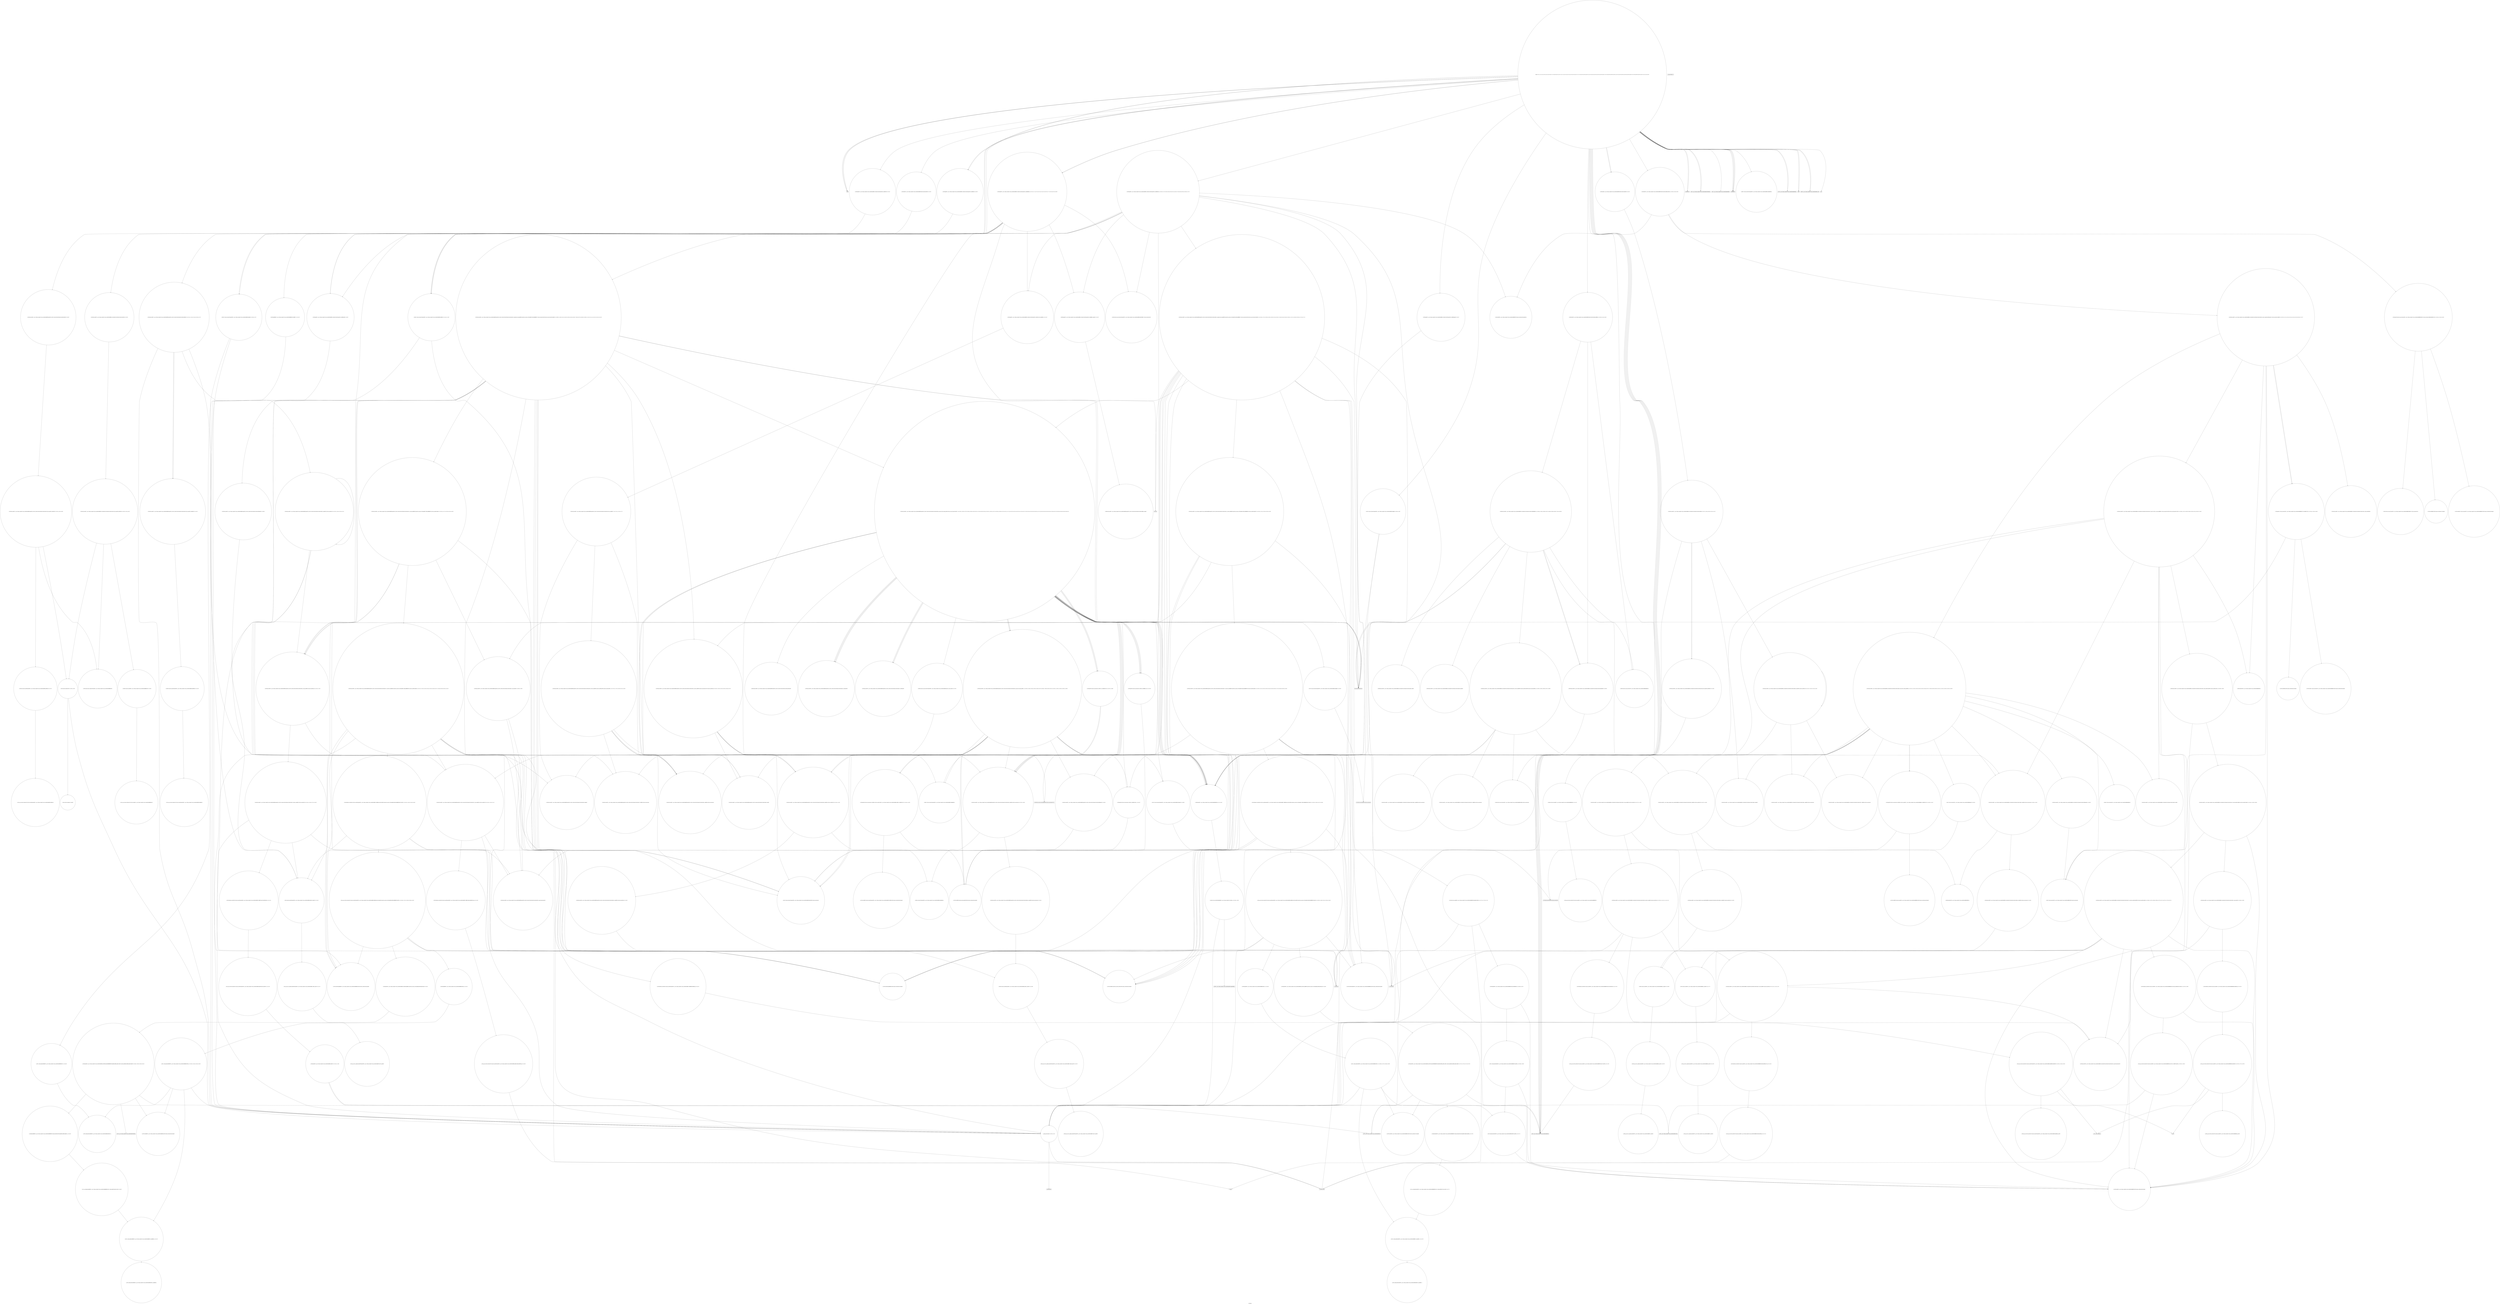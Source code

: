 digraph "Call Graph" {
	label="Call Graph";

	Node0x55e313d4bbf0 [shape=record,shape=circle,label="{main|{<s0>1|<s1>2|<s2>3|<s3>4|<s4>5|<s5>6|<s6>7|<s7>8|<s8>9|<s9>10|<s10>11|<s11>12|<s12>13|<s13>14|<s14>15|<s15>16|<s16>17|<s17>18|<s18>19|<s19>20|<s20>21|<s21>22|<s22>23|<s23>24|<s24>25|<s25>26|<s26>27|<s27>28|<s28>29|<s29>30|<s30>31|<s31>32|<s32>33|<s33>34|<s34>35|<s35>36|<s36>37|<s37>38|<s38>39|<s39>40|<s40>41|<s41>42|<s42>43}}"];
	Node0x55e313d4bbf0:s0 -> Node0x55e313d4bc70[color=black];
	Node0x55e313d4bbf0:s1 -> Node0x55e313d4bc70[color=black];
	Node0x55e313d4bbf0:s2 -> Node0x55e314165540[color=black];
	Node0x55e313d4bbf0:s3 -> Node0x55e3141655c0[color=black];
	Node0x55e313d4bbf0:s4 -> Node0x55e313d4bc70[color=black];
	Node0x55e313d4bbf0:s5 -> Node0x55e314165740[color=black];
	Node0x55e313d4bbf0:s6 -> Node0x55e3141657c0[color=black];
	Node0x55e313d4bbf0:s7 -> Node0x55e3141656c0[color=black];
	Node0x55e313d4bbf0:s8 -> Node0x55e314165840[color=black];
	Node0x55e313d4bbf0:s9 -> Node0x55e3141658c0[color=black];
	Node0x55e313d4bbf0:s10 -> Node0x55e314165940[color=black];
	Node0x55e313d4bbf0:s11 -> Node0x55e314165740[color=black];
	Node0x55e313d4bbf0:s12 -> Node0x55e3141657c0[color=black];
	Node0x55e313d4bbf0:s13 -> Node0x55e3141659c0[color=black];
	Node0x55e313d4bbf0:s14 -> Node0x55e3141658c0[color=black];
	Node0x55e313d4bbf0:s15 -> Node0x55e314165940[color=black];
	Node0x55e313d4bbf0:s16 -> Node0x55e3141658c0[color=black];
	Node0x55e313d4bbf0:s17 -> Node0x55e314165940[color=black];
	Node0x55e313d4bbf0:s18 -> Node0x55e3141658c0[color=black];
	Node0x55e313d4bbf0:s19 -> Node0x55e314165940[color=black];
	Node0x55e313d4bbf0:s20 -> Node0x55e314165a40[color=black];
	Node0x55e313d4bbf0:s21 -> Node0x55e314165ac0[color=black];
	Node0x55e313d4bbf0:s22 -> Node0x55e314165bc0[color=black];
	Node0x55e313d4bbf0:s23 -> Node0x55e314165b40[color=black];
	Node0x55e313d4bbf0:s24 -> Node0x55e314165cc0[color=black];
	Node0x55e313d4bbf0:s25 -> Node0x55e314165c40[color=black];
	Node0x55e313d4bbf0:s26 -> Node0x55e314165cc0[color=black];
	Node0x55e313d4bbf0:s27 -> Node0x55e314165d40[color=black];
	Node0x55e313d4bbf0:s28 -> Node0x55e3141658c0[color=black];
	Node0x55e313d4bbf0:s29 -> Node0x55e314165dc0[color=black];
	Node0x55e313d4bbf0:s30 -> Node0x55e314165e40[color=black];
	Node0x55e313d4bbf0:s31 -> Node0x55e314165ec0[color=black];
	Node0x55e313d4bbf0:s32 -> Node0x55e314165f40[color=black];
	Node0x55e313d4bbf0:s33 -> Node0x55e314165ec0[color=black];
	Node0x55e313d4bbf0:s34 -> Node0x55e314165e40[color=black];
	Node0x55e313d4bbf0:s35 -> Node0x55e314165f40[color=black];
	Node0x55e313d4bbf0:s36 -> Node0x55e314165d40[color=black];
	Node0x55e313d4bbf0:s37 -> Node0x55e314165fc0[color=black];
	Node0x55e313d4bbf0:s38 -> Node0x55e3141658c0[color=black];
	Node0x55e313d4bbf0:s39 -> Node0x55e314166040[color=black];
	Node0x55e313d4bbf0:s40 -> Node0x55e3141660c0[color=black];
	Node0x55e313d4bbf0:s41 -> Node0x55e314166040[color=black];
	Node0x55e313d4bbf0:s42 -> Node0x55e3141660c0[color=black];
	Node0x55e31416ce80 [shape=record,shape=circle,label="{_ZNSt16allocator_traitsISaISt13_Rb_tree_nodeINSt7__cxx1112basic_stringIcSt11char_traitsIcESaIcEEEEEE8allocateERS8_m|{<s0>375}}"];
	Node0x55e31416ce80:s0 -> Node0x55e31416cf00[color=black];
	Node0x55e314166cc0 [shape=record,shape=circle,label="{_ZNKSt13_Rb_tree_nodeISt4pairIKNSt7__cxx1112basic_stringIcSt11char_traitsIcESaIcEEES6_EE9_M_valptrEv|{<s0>186}}"];
	Node0x55e314166cc0:s0 -> Node0x55e314166d40[color=black];
	Node0x55e314165b40 [shape=record,shape=circle,label="{_ZNKSt17_Rb_tree_iteratorISt4pairIKNSt7__cxx1112basic_stringIcSt11char_traitsIcESaIcEEES6_EEneERKS9_}"];
	Node0x55e314169560 [shape=record,shape=circle,label="{_ZNKSt8_Rb_treeINSt7__cxx1112basic_stringIcSt11char_traitsIcESaIcEEES5_St9_IdentityIS5_ESt4lessIS5_ESaIS5_EE14_M_lower_boundEPKSt13_Rb_tree_nodeIS5_EPKSt18_Rb_tree_node_baseRKS5_|{<s0>394|<s1>395|<s2>396|<s3>397|<s4>398}}"];
	Node0x55e314169560:s0 -> Node0x55e31416c600[color=black];
	Node0x55e314169560:s1 -> Node0x55e314168de0[color=black];
	Node0x55e314169560:s2 -> Node0x55e3141696e0[color=black];
	Node0x55e314169560:s3 -> Node0x55e314169760[color=black];
	Node0x55e314169560:s4 -> Node0x55e3141697e0[color=black];
	Node0x55e3141673c0 [shape=record,shape=Mrecord,label="{llvm.trap}"];
	Node0x55e314166240 [shape=record,shape=circle,label="{_ZNSaISt13_Rb_tree_nodeISt4pairIKNSt7__cxx1112basic_stringIcSt11char_traitsIcESaIcEEES6_EEEC2Ev|{<s0>87}}"];
	Node0x55e314166240:s0 -> Node0x55e3141663c0[color=black];
	Node0x55e314169c60 [shape=record,shape=circle,label="{_ZNSt4pairIKNSt7__cxx1112basic_stringIcSt11char_traitsIcESaIcEEES5_EC2IJRS6_EJEEESt21piecewise_construct_tSt5tupleIJDpT_EESB_IJDpT0_EE|{<s0>442}}"];
	Node0x55e314169c60:s0 -> Node0x55e314169f60[color=black];
	Node0x55e314167ac0 [shape=record,shape=circle,label="{_ZNSt11_Tuple_implILm0EJONSt7__cxx1112basic_stringIcSt11char_traitsIcESaIcEEEEE7_M_headERS7_|{<s0>270}}"];
	Node0x55e314167ac0:s0 -> Node0x55e314167bc0[color=black];
	Node0x55e314166940 [shape=record,shape=circle,label="{_ZNSt8_Rb_treeINSt7__cxx1112basic_stringIcSt11char_traitsIcESaIcEEES5_St9_IdentityIS5_ESt4lessIS5_ESaIS5_EE8_M_beginEv}"];
	Node0x55e31416ba00 [shape=record,shape=circle,label="{_ZNSt8_Rb_treeINSt7__cxx1112basic_stringIcSt11char_traitsIcESaIcEEESt4pairIKS5_S5_ESt10_Select1stIS8_ESt4lessIS5_ESaIS8_EE11_M_leftmostEv}"];
	Node0x55e314168060 [shape=record,shape=circle,label="{_ZN9__gnu_cxx13new_allocatorISt13_Rb_tree_nodeINSt7__cxx1112basic_stringIcSt11char_traitsIcESaIcEEEEE10deallocateEPS8_m|{<s0>121}}"];
	Node0x55e314168060:s0 -> Node0x55e3141680e0[color=black];
	Node0x55e31416c100 [shape=record,shape=circle,label="{_ZNSt11_Tuple_implILm0EJONSt7__cxx1112basic_stringIcSt11char_traitsIcESaIcEEEEEC2IS5_EEOT_|{<s0>308|<s1>309}}"];
	Node0x55e31416c100:s0 -> Node0x55e31416b480[color=black];
	Node0x55e31416c100:s1 -> Node0x55e314167b40[color=black];
	Node0x55e314168760 [shape=record,shape=circle,label="{_ZNSt8_Rb_treeINSt7__cxx1112basic_stringIcSt11char_traitsIcESaIcEEESt4pairIKS5_S5_ESt10_Select1stIS8_ESt4lessIS5_ESaIS8_EE21_M_get_Node_allocatorEv}"];
	Node0x55e31416c800 [shape=record,shape=circle,label="{_ZNSt17_Rb_tree_iteratorINSt7__cxx1112basic_stringIcSt11char_traitsIcESaIcEEEEmmEv|{<s0>352}}"];
	Node0x55e31416c800:s0 -> Node0x55e31416bf00[color=black];
	Node0x55e314168e60 [shape=record,shape=circle,label="{_ZNKSt17_Rb_tree_iteratorISt4pairIKNSt7__cxx1112basic_stringIcSt11char_traitsIcESaIcEEES6_EEdeEv|{<s0>154|<s1>155}}"];
	Node0x55e314168e60:s0 -> Node0x55e3141687e0[color=black];
	Node0x55e314168e60:s1 -> Node0x55e3141664c0[color=black];
	Node0x55e313d4bc70 [shape=record,shape=Mrecord,label="{scanf}"];
	Node0x55e31416cf00 [shape=record,shape=circle,label="{_ZN9__gnu_cxx13new_allocatorISt13_Rb_tree_nodeINSt7__cxx1112basic_stringIcSt11char_traitsIcESaIcEEEEE8allocateEmPKv|{<s0>376|<s1>377|<s2>378}}"];
	Node0x55e31416cf00:s0 -> Node0x55e31416cf80[color=black];
	Node0x55e31416cf00:s1 -> Node0x55e3141676c0[color=black];
	Node0x55e31416cf00:s2 -> Node0x55e314167740[color=black];
	Node0x55e314166d40 [shape=record,shape=circle,label="{_ZNK9__gnu_cxx16__aligned_membufISt4pairIKNSt7__cxx1112basic_stringIcSt11char_traitsIcESaIcEEES7_EE6_M_ptrEv|{<s0>187}}"];
	Node0x55e314166d40:s0 -> Node0x55e314166dc0[color=black];
	Node0x55e314165bc0 [shape=record,shape=circle,label="{_ZNSt3mapINSt7__cxx1112basic_stringIcSt11char_traitsIcESaIcEEES5_St4lessIS5_ESaISt4pairIKS5_S5_EEE3endEv|{<s0>62}}"];
	Node0x55e314165bc0:s0 -> Node0x55e31416d380[color=black];
	Node0x55e3141695e0 [shape=record,shape=circle,label="{_ZNKSt8_Rb_treeINSt7__cxx1112basic_stringIcSt11char_traitsIcESaIcEEES5_St9_IdentityIS5_ESt4lessIS5_ESaIS5_EE8_M_beginEv}"];
	Node0x55e314167440 [shape=record,shape=circle,label="{_ZNSt8_Rb_treeINSt7__cxx1112basic_stringIcSt11char_traitsIcESaIcEEESt4pairIKS5_S5_ESt10_Select1stIS8_ESt4lessIS5_ESaIS8_EE11_M_get_nodeEv|{<s0>238|<s1>239}}"];
	Node0x55e314167440:s0 -> Node0x55e314168760[color=black];
	Node0x55e314167440:s1 -> Node0x55e314167540[color=black];
	Node0x55e3141662c0 [shape=record,shape=circle,label="{_ZNSt20_Rb_tree_key_compareISt4lessINSt7__cxx1112basic_stringIcSt11char_traitsIcESaIcEEEEEC2Ev}"];
	Node0x55e314169ce0 [shape=record,shape=circle,label="{_ZNSt11_Tuple_implILm0EJRKNSt7__cxx1112basic_stringIcSt11char_traitsIcESaIcEEEEEC2EOS8_|{<s0>443|<s1>444|<s2>445|<s3>446}}"];
	Node0x55e314169ce0:s0 -> Node0x55e314169de0[color=black];
	Node0x55e314169ce0:s1 -> Node0x55e314169d60[color=black];
	Node0x55e314169ce0:s2 -> Node0x55e314169e60[color=black];
	Node0x55e314169ce0:s3 -> Node0x55e3141664c0[color=black];
	Node0x55e314167b40 [shape=record,shape=circle,label="{_ZNSt10_Head_baseILm0EONSt7__cxx1112basic_stringIcSt11char_traitsIcESaIcEEELb0EEC2IS5_EEOT_|{<s0>271}}"];
	Node0x55e314167b40:s0 -> Node0x55e31416b480[color=black];
	Node0x55e3141669c0 [shape=record,shape=circle,label="{_ZNSt8_Rb_treeINSt7__cxx1112basic_stringIcSt11char_traitsIcESaIcEEES5_St9_IdentityIS5_ESt4lessIS5_ESaIS5_EE13_Rb_tree_implIS9_Lb1EED2Ev|{<s0>106}}"];
	Node0x55e3141669c0:s0 -> Node0x55e314168160[color=black];
	Node0x55e31416ba80 [shape=record,shape=circle,label="{_ZNSt4pairIPSt18_Rb_tree_node_baseS1_EC2IRS1_S4_Lb1EEEOT_OT0_|{<s0>297|<s1>298}}"];
	Node0x55e31416ba80:s0 -> Node0x55e31416bd00[color=black];
	Node0x55e31416ba80:s1 -> Node0x55e31416bd00[color=black];
	Node0x55e3141680e0 [shape=record,shape=Mrecord,label="{_ZdlPv}"];
	Node0x55e31416c180 [shape=record,shape=circle,label="{_ZNSt8_Rb_treeINSt7__cxx1112basic_stringIcSt11char_traitsIcESaIcEEES5_St9_IdentityIS5_ESt4lessIS5_ESaIS5_EE16_M_insert_uniqueIS5_EESt4pairISt17_Rb_tree_iteratorIS5_EbEOT_|{<s0>310|<s1>311|<s2>312|<s3>313|<s4>314|<s5>315|<s6>316|<s7>317}}"];
	Node0x55e31416c180:s0 -> Node0x55e31416c300[color=black];
	Node0x55e31416c180:s1 -> Node0x55e31416c280[color=black];
	Node0x55e31416c180:s2 -> Node0x55e31416c380[color=black];
	Node0x55e31416c180:s3 -> Node0x55e31416b480[color=black];
	Node0x55e31416c180:s4 -> Node0x55e31416c400[color=black];
	Node0x55e31416c180:s5 -> Node0x55e31416c480[color=black];
	Node0x55e31416c180:s6 -> Node0x55e31416c500[color=black];
	Node0x55e31416c180:s7 -> Node0x55e31416c480[color=black];
	Node0x55e3141687e0 [shape=record,shape=circle,label="{_ZNSt13_Rb_tree_nodeISt4pairIKNSt7__cxx1112basic_stringIcSt11char_traitsIcESaIcEEES6_EE9_M_valptrEv|{<s0>143}}"];
	Node0x55e3141687e0:s0 -> Node0x55e314168960[color=black];
	Node0x55e31416c880 [shape=record,shape=circle,label="{_ZNSt8_Rb_treeINSt7__cxx1112basic_stringIcSt11char_traitsIcESaIcEEES5_St9_IdentityIS5_ESt4lessIS5_ESaIS5_EE6_S_keyEPKSt18_Rb_tree_node_base|{<s0>353|<s1>354}}"];
	Node0x55e31416c880:s0 -> Node0x55e31416cc00[color=black];
	Node0x55e31416c880:s1 -> Node0x55e31416c900[color=black];
	Node0x55e314168ee0 [shape=record,shape=circle,label="{_ZNSt8_Rb_treeINSt7__cxx1112basic_stringIcSt11char_traitsIcESaIcEEESt4pairIKS5_S5_ESt10_Select1stIS8_ESt4lessIS5_ESaIS8_EE22_M_emplace_hint_uniqueIJRKSt21piecewise_construct_tSt5tupleIJOS5_EESJ_IJEEEEESt17_Rb_tree_iteratorIS8_ESt23_Rb_tree_const_iteratorIS8_EDpOT_|{<s0>156|<s1>157|<s2>158|<s3>159|<s4>160|<s5>161|<s6>162|<s7>163|<s8>164|<s9>165|<s10>166|<s11>167|<s12>168|<s13>169|<s14>170|<s15>171}}"];
	Node0x55e314168ee0:s0 -> Node0x55e314167040[color=black];
	Node0x55e314168ee0:s1 -> Node0x55e3141670c0[color=black];
	Node0x55e314168ee0:s2 -> Node0x55e314167140[color=black];
	Node0x55e314168ee0:s3 -> Node0x55e314166fc0[color=black];
	Node0x55e314168ee0:s4 -> Node0x55e3141690e0[color=black];
	Node0x55e314168ee0:s5 -> Node0x55e3141692e0[color=black];
	Node0x55e314168ee0:s6 -> Node0x55e3141671c0[color=black];
	Node0x55e314168ee0:s7 -> Node0x55e314167240[color=black];
	Node0x55e314168ee0:s8 -> Node0x55e314166540[color=black];
	Node0x55e314168ee0:s9 -> Node0x55e314168560[color=black];
	Node0x55e314168ee0:s10 -> Node0x55e3141672c0[color=black];
	Node0x55e314168ee0:s11 -> Node0x55e314168560[color=black];
	Node0x55e314168ee0:s12 -> Node0x55e314169360[color=black];
	Node0x55e314168ee0:s13 -> Node0x55e314167340[color=black];
	Node0x55e314168ee0:s14 -> Node0x55e3141673c0[color=black];
	Node0x55e314168ee0:s15 -> Node0x55e3141664c0[color=black];
	Node0x55e314165540 [shape=record,shape=circle,label="{_ZNSt3mapINSt7__cxx1112basic_stringIcSt11char_traitsIcESaIcEEES5_St4lessIS5_ESaISt4pairIKS5_S5_EEEC2Ev|{<s0>44}}"];
	Node0x55e314165540:s0 -> Node0x55e314166140[color=black];
	Node0x55e31416cf80 [shape=record,shape=circle,label="{_ZNK9__gnu_cxx13new_allocatorISt13_Rb_tree_nodeINSt7__cxx1112basic_stringIcSt11char_traitsIcESaIcEEEEE8max_sizeEv}"];
	Node0x55e314166dc0 [shape=record,shape=circle,label="{_ZNK9__gnu_cxx16__aligned_membufISt4pairIKNSt7__cxx1112basic_stringIcSt11char_traitsIcESaIcEEES7_EE7_M_addrEv}"];
	Node0x55e314165c40 [shape=record,shape=circle,label="{_ZNKSt3setINSt7__cxx1112basic_stringIcSt11char_traitsIcESaIcEEESt4lessIS5_ESaIS5_EE5countERKS5_|{<s0>63|<s1>64|<s2>65}}"];
	Node0x55e314165c40:s0 -> Node0x55e31416d400[color=black];
	Node0x55e314165c40:s1 -> Node0x55e3141694e0[color=black];
	Node0x55e314165c40:s2 -> Node0x55e314169460[color=black];
	Node0x55e314169660 [shape=record,shape=circle,label="{_ZNKSt8_Rb_treeINSt7__cxx1112basic_stringIcSt11char_traitsIcESaIcEEES5_St9_IdentityIS5_ESt4lessIS5_ESaIS5_EE6_M_endEv}"];
	Node0x55e3141674c0 [shape=record,shape=circle,label="{_ZNSt8_Rb_treeINSt7__cxx1112basic_stringIcSt11char_traitsIcESaIcEEESt4pairIKS5_S5_ESt10_Select1stIS8_ESt4lessIS5_ESaIS8_EE17_M_construct_nodeIJRKSt21piecewise_construct_tSt5tupleIJOS5_EESJ_IJEEEEEvPSt13_Rb_tree_nodeIS8_EDpOT_|{<s0>240|<s1>241|<s2>242|<s3>243|<s4>244|<s5>245|<s6>246|<s7>247|<s8>248|<s9>249|<s10>250}}"];
	Node0x55e3141674c0:s0 -> Node0x55e314168760[color=black];
	Node0x55e3141674c0:s1 -> Node0x55e3141687e0[color=black];
	Node0x55e3141674c0:s2 -> Node0x55e314167040[color=black];
	Node0x55e3141674c0:s3 -> Node0x55e3141670c0[color=black];
	Node0x55e3141674c0:s4 -> Node0x55e314167140[color=black];
	Node0x55e3141674c0:s5 -> Node0x55e3141677c0[color=black];
	Node0x55e3141674c0:s6 -> Node0x55e314166540[color=black];
	Node0x55e3141674c0:s7 -> Node0x55e314168660[color=black];
	Node0x55e3141674c0:s8 -> Node0x55e3141672c0[color=black];
	Node0x55e3141674c0:s9 -> Node0x55e314167340[color=black];
	Node0x55e3141674c0:s10 -> Node0x55e3141664c0[color=black];
	Node0x55e314166340 [shape=record,shape=circle,label="{_ZNSt15_Rb_tree_headerC2Ev|{<s0>88|<s1>89}}"];
	Node0x55e314166340:s0 -> Node0x55e314166440[color=black];
	Node0x55e314166340:s1 -> Node0x55e3141664c0[color=black];
	Node0x55e314169d60 [shape=record,shape=circle,label="{_ZSt7forwardIRKNSt7__cxx1112basic_stringIcSt11char_traitsIcESaIcEEEEOT_RNSt16remove_referenceIS8_E4typeE}"];
	Node0x55e314167bc0 [shape=record,shape=circle,label="{_ZNSt10_Head_baseILm0EONSt7__cxx1112basic_stringIcSt11char_traitsIcESaIcEEELb0EE7_M_headERS7_}"];
	Node0x55e314166a40 [shape=record,shape=circle,label="{_ZNSt8_Rb_treeINSt7__cxx1112basic_stringIcSt11char_traitsIcESaIcEEES5_St9_IdentityIS5_ESt4lessIS5_ESaIS5_EE8_S_rightEPSt18_Rb_tree_node_base}"];
	Node0x55e31416bb00 [shape=record,shape=circle,label="{_ZNSt17_Rb_tree_iteratorISt4pairIKNSt7__cxx1112basic_stringIcSt11char_traitsIcESaIcEEES6_EEmmEv|{<s0>299}}"];
	Node0x55e31416bb00:s0 -> Node0x55e31416bf00[color=black];
	Node0x55e314168160 [shape=record,shape=circle,label="{_ZNSaISt13_Rb_tree_nodeINSt7__cxx1112basic_stringIcSt11char_traitsIcESaIcEEEEED2Ev|{<s0>122}}"];
	Node0x55e314168160:s0 -> Node0x55e3141681e0[color=black];
	Node0x55e31416c200 [shape=record,shape=circle,label="{_ZNSt4pairISt23_Rb_tree_const_iteratorINSt7__cxx1112basic_stringIcSt11char_traitsIcESaIcEEEEbEC2IRSt17_Rb_tree_iteratorIS6_ERbLb1EEEOT_OT0_|{<s0>318|<s1>319|<s2>320}}"];
	Node0x55e31416c200:s0 -> Node0x55e31416d200[color=black];
	Node0x55e31416c200:s1 -> Node0x55e31416d280[color=black];
	Node0x55e31416c200:s2 -> Node0x55e31416d300[color=black];
	Node0x55e314168860 [shape=record,shape=circle,label="{_ZN9__gnu_cxx13new_allocatorISt13_Rb_tree_nodeISt4pairIKNSt7__cxx1112basic_stringIcSt11char_traitsIcESaIcEEES8_EEE7destroyISA_EEvPT_|{<s0>144}}"];
	Node0x55e314168860:s0 -> Node0x55e3141688e0[color=black];
	Node0x55e31416c900 [shape=record,shape=circle,label="{_ZNKSt9_IdentityINSt7__cxx1112basic_stringIcSt11char_traitsIcESaIcEEEEclERKS5_}"];
	Node0x55e314168f60 [shape=record,shape=circle,label="{_ZNSt23_Rb_tree_const_iteratorISt4pairIKNSt7__cxx1112basic_stringIcSt11char_traitsIcESaIcEEES6_EEC2ERKSt17_Rb_tree_iteratorIS8_E}"];
	Node0x55e3141655c0 [shape=record,shape=circle,label="{_ZNSt3setINSt7__cxx1112basic_stringIcSt11char_traitsIcESaIcEEESt4lessIS5_ESaIS5_EEC2Ev|{<s0>45}}"];
	Node0x55e3141655c0:s0 -> Node0x55e314166640[color=black];
	Node0x55e31416d000 [shape=record,shape=circle,label="{_ZNSt16allocator_traitsISaISt13_Rb_tree_nodeINSt7__cxx1112basic_stringIcSt11char_traitsIcESaIcEEEEEE9constructIS6_JS6_EEEvRS8_PT_DpOT0_|{<s0>379|<s1>380}}"];
	Node0x55e31416d000:s0 -> Node0x55e31416b480[color=black];
	Node0x55e31416d000:s1 -> Node0x55e31416d080[color=black];
	Node0x55e314166e40 [shape=record,shape=circle,label="{_ZNKSt8_Rb_treeINSt7__cxx1112basic_stringIcSt11char_traitsIcESaIcEEESt4pairIKS5_S5_ESt10_Select1stIS8_ESt4lessIS5_ESaIS8_EE8key_compEv}"];
	Node0x55e314165cc0 [shape=record,shape=circle,label="{_ZNKSt17_Rb_tree_iteratorISt4pairIKNSt7__cxx1112basic_stringIcSt11char_traitsIcESaIcEEES6_EEptEv|{<s0>66|<s1>67}}"];
	Node0x55e314165cc0:s0 -> Node0x55e3141687e0[color=black];
	Node0x55e314165cc0:s1 -> Node0x55e3141664c0[color=black];
	Node0x55e3141696e0 [shape=record,shape=circle,label="{_ZNSt8_Rb_treeINSt7__cxx1112basic_stringIcSt11char_traitsIcESaIcEEES5_St9_IdentityIS5_ESt4lessIS5_ESaIS5_EE7_S_leftEPKSt18_Rb_tree_node_base}"];
	Node0x55e314167540 [shape=record,shape=circle,label="{_ZNSt16allocator_traitsISaISt13_Rb_tree_nodeISt4pairIKNSt7__cxx1112basic_stringIcSt11char_traitsIcESaIcEEES7_EEEE8allocateERSB_m|{<s0>251}}"];
	Node0x55e314167540:s0 -> Node0x55e3141675c0[color=black];
	Node0x55e3141663c0 [shape=record,shape=circle,label="{_ZN9__gnu_cxx13new_allocatorISt13_Rb_tree_nodeISt4pairIKNSt7__cxx1112basic_stringIcSt11char_traitsIcESaIcEEES8_EEEC2Ev}"];
	Node0x55e314169de0 [shape=record,shape=circle,label="{_ZNSt11_Tuple_implILm0EJRKNSt7__cxx1112basic_stringIcSt11char_traitsIcESaIcEEEEE7_M_headERS8_|{<s0>447}}"];
	Node0x55e314169de0:s0 -> Node0x55e314169ee0[color=black];
	Node0x55e31416b480 [shape=record,shape=circle,label="{_ZSt7forwardINSt7__cxx1112basic_stringIcSt11char_traitsIcESaIcEEEEOT_RNSt16remove_referenceIS6_E4typeE}"];
	Node0x55e314166ac0 [shape=record,shape=circle,label="{_ZNSt8_Rb_treeINSt7__cxx1112basic_stringIcSt11char_traitsIcESaIcEEES5_St9_IdentityIS5_ESt4lessIS5_ESaIS5_EE7_S_leftEPSt18_Rb_tree_node_base}"];
	Node0x55e31416bb80 [shape=record,shape=circle,label="{_ZNSt17_Rb_tree_iteratorISt4pairIKNSt7__cxx1112basic_stringIcSt11char_traitsIcESaIcEEES6_EEppEv|{<s0>300}}"];
	Node0x55e31416bb80:s0 -> Node0x55e31416bf80[color=black];
	Node0x55e3141681e0 [shape=record,shape=circle,label="{_ZN9__gnu_cxx13new_allocatorISt13_Rb_tree_nodeINSt7__cxx1112basic_stringIcSt11char_traitsIcESaIcEEEEED2Ev}"];
	Node0x55e31416c280 [shape=record,shape=circle,label="{_ZNSt8_Rb_treeINSt7__cxx1112basic_stringIcSt11char_traitsIcESaIcEEES5_St9_IdentityIS5_ESt4lessIS5_ESaIS5_EE24_M_get_insert_unique_posERKS5_|{<s0>321|<s1>322|<s2>323|<s3>324|<s4>325|<s5>326|<s6>327|<s7>328|<s8>329|<s9>330|<s10>331|<s11>332|<s12>333|<s13>334|<s14>335}}"];
	Node0x55e31416c280:s0 -> Node0x55e314166940[color=black];
	Node0x55e31416c280:s1 -> Node0x55e31416c580[color=black];
	Node0x55e31416c280:s2 -> Node0x55e31416c600[color=black];
	Node0x55e31416c280:s3 -> Node0x55e314168de0[color=black];
	Node0x55e31416c280:s4 -> Node0x55e314166ac0[color=black];
	Node0x55e31416c280:s5 -> Node0x55e314166a40[color=black];
	Node0x55e31416c280:s6 -> Node0x55e31416c500[color=black];
	Node0x55e31416c280:s7 -> Node0x55e31416c700[color=black];
	Node0x55e31416c280:s8 -> Node0x55e31416c680[color=black];
	Node0x55e31416c280:s9 -> Node0x55e31416c780[color=black];
	Node0x55e31416c280:s10 -> Node0x55e31416c800[color=black];
	Node0x55e31416c280:s11 -> Node0x55e31416c880[color=black];
	Node0x55e31416c280:s12 -> Node0x55e314168de0[color=black];
	Node0x55e31416c280:s13 -> Node0x55e31416c780[color=black];
	Node0x55e31416c280:s14 -> Node0x55e31416bc00[color=black];
	Node0x55e3141688e0 [shape=record,shape=circle,label="{_ZNSt4pairIKNSt7__cxx1112basic_stringIcSt11char_traitsIcESaIcEEES5_ED2Ev|{<s0>145|<s1>146}}"];
	Node0x55e3141688e0:s0 -> Node0x55e3141658c0[color=black];
	Node0x55e3141688e0:s1 -> Node0x55e3141658c0[color=black];
	Node0x55e31416c980 [shape=record,shape=circle,label="{_ZNSt8_Rb_treeINSt7__cxx1112basic_stringIcSt11char_traitsIcESaIcEEES5_St9_IdentityIS5_ESt4lessIS5_ESaIS5_EE8_S_valueEPKSt13_Rb_tree_nodeIS5_E|{<s0>355}}"];
	Node0x55e31416c980:s0 -> Node0x55e31416ca00[color=black];
	Node0x55e314168fe0 [shape=record,shape=circle,label="{_ZSt16forward_as_tupleIJNSt7__cxx1112basic_stringIcSt11char_traitsIcESaIcEEEEESt5tupleIJDpOT_EES9_|{<s0>172|<s1>173|<s2>174}}"];
	Node0x55e314168fe0:s0 -> Node0x55e31416b480[color=black];
	Node0x55e314168fe0:s1 -> Node0x55e31416c080[color=black];
	Node0x55e314168fe0:s2 -> Node0x55e3141664c0[color=black];
	Node0x55e314165640 [shape=record,shape=Mrecord,label="{__gxx_personality_v0}"];
	Node0x55e31416d080 [shape=record,shape=circle,label="{_ZN9__gnu_cxx13new_allocatorISt13_Rb_tree_nodeINSt7__cxx1112basic_stringIcSt11char_traitsIcESaIcEEEEE9constructIS7_JS7_EEEvPT_DpOT0_|{<s0>381|<s1>382}}"];
	Node0x55e31416d080:s0 -> Node0x55e31416b480[color=black];
	Node0x55e31416d080:s1 -> Node0x55e31416b600[color=black];
	Node0x55e314166ec0 [shape=record,shape=circle,label="{_ZStltIcSt11char_traitsIcESaIcEEbRKNSt7__cxx1112basic_stringIT_T0_T1_EESA_|{<s0>188|<s1>189}}"];
	Node0x55e314166ec0:s0 -> Node0x55e314166f40[color=black];
	Node0x55e314166ec0:s1 -> Node0x55e3141664c0[color=black];
	Node0x55e314165d40 [shape=record,shape=Mrecord,label="{_ZNSt7__cxx1112basic_stringIcSt11char_traitsIcESaIcEEaSERKS4_}"];
	Node0x55e314169760 [shape=record,shape=circle,label="{_ZNSt8_Rb_treeINSt7__cxx1112basic_stringIcSt11char_traitsIcESaIcEEES5_St9_IdentityIS5_ESt4lessIS5_ESaIS5_EE8_S_rightEPKSt18_Rb_tree_node_base}"];
	Node0x55e3141675c0 [shape=record,shape=circle,label="{_ZN9__gnu_cxx13new_allocatorISt13_Rb_tree_nodeISt4pairIKNSt7__cxx1112basic_stringIcSt11char_traitsIcESaIcEEES8_EEE8allocateEmPKv|{<s0>252|<s1>253|<s2>254}}"];
	Node0x55e3141675c0:s0 -> Node0x55e314167640[color=black];
	Node0x55e3141675c0:s1 -> Node0x55e3141676c0[color=black];
	Node0x55e3141675c0:s2 -> Node0x55e314167740[color=black];
	Node0x55e314166440 [shape=record,shape=circle,label="{_ZNSt15_Rb_tree_header8_M_resetEv}"];
	Node0x55e314169e60 [shape=record,shape=circle,label="{_ZNSt10_Head_baseILm0ERKNSt7__cxx1112basic_stringIcSt11char_traitsIcESaIcEEELb0EEC2ES7_}"];
	Node0x55e31416b500 [shape=record,shape=circle,label="{_ZNSt4pairIKNSt7__cxx1112basic_stringIcSt11char_traitsIcESaIcEEES5_EC2IJOS5_EJLm0EEJEJEEERSt5tupleIJDpT_EERSA_IJDpT1_EESt12_Index_tupleIJXspT0_EEESJ_IJXspT2_EEE|{<s0>272|<s1>273|<s2>274|<s3>275}}"];
	Node0x55e31416b500:s0 -> Node0x55e31416b580[color=black];
	Node0x55e31416b500:s1 -> Node0x55e314167a40[color=black];
	Node0x55e31416b500:s2 -> Node0x55e31416b600[color=black];
	Node0x55e31416b500:s3 -> Node0x55e314165a40[color=black];
	Node0x55e314166b40 [shape=record,shape=circle,label="{_ZNSt8_Rb_treeINSt7__cxx1112basic_stringIcSt11char_traitsIcESaIcEEES5_St9_IdentityIS5_ESt4lessIS5_ESaIS5_EE12_M_drop_nodeEPSt13_Rb_tree_nodeIS5_E|{<s0>107|<s1>108}}"];
	Node0x55e314166b40:s0 -> Node0x55e314166bc0[color=black];
	Node0x55e314166b40:s1 -> Node0x55e314167c60[color=black];
	Node0x55e31416bc00 [shape=record,shape=circle,label="{_ZNSt4pairIPSt18_Rb_tree_node_baseS1_EC2IRS1_Lb1EEEOT_RKS1_|{<s0>301}}"];
	Node0x55e31416bc00:s0 -> Node0x55e31416bd00[color=black];
	Node0x55e314168260 [shape=record,shape=circle,label="{_ZNSt8_Rb_treeINSt7__cxx1112basic_stringIcSt11char_traitsIcESaIcEEESt4pairIKS5_S5_ESt10_Select1stIS8_ESt4lessIS5_ESaIS8_EED2Ev|{<s0>123|<s1>124|<s2>125|<s3>126|<s4>127}}"];
	Node0x55e314168260:s0 -> Node0x55e314168360[color=black];
	Node0x55e314168260:s1 -> Node0x55e3141682e0[color=black];
	Node0x55e314168260:s2 -> Node0x55e3141683e0[color=black];
	Node0x55e314168260:s3 -> Node0x55e3141683e0[color=black];
	Node0x55e314168260:s4 -> Node0x55e3141664c0[color=black];
	Node0x55e31416c300 [shape=record,shape=circle,label="{_ZNKSt9_IdentityINSt7__cxx1112basic_stringIcSt11char_traitsIcESaIcEEEEclERS5_}"];
	Node0x55e314168960 [shape=record,shape=circle,label="{_ZN9__gnu_cxx16__aligned_membufISt4pairIKNSt7__cxx1112basic_stringIcSt11char_traitsIcESaIcEEES7_EE6_M_ptrEv|{<s0>147}}"];
	Node0x55e314168960:s0 -> Node0x55e3141689e0[color=black];
	Node0x55e31416ca00 [shape=record,shape=circle,label="{_ZNKSt13_Rb_tree_nodeINSt7__cxx1112basic_stringIcSt11char_traitsIcESaIcEEEE9_M_valptrEv|{<s0>356}}"];
	Node0x55e31416ca00:s0 -> Node0x55e31416ca80[color=black];
	Node0x55e314169060 [shape=record,shape=circle,label="{_ZSt4moveIRNSt7__cxx1112basic_stringIcSt11char_traitsIcESaIcEEEEONSt16remove_referenceIT_E4typeEOS8_}"];
	Node0x55e3141656c0 [shape=record,shape=circle,label="{_ZNSt3mapINSt7__cxx1112basic_stringIcSt11char_traitsIcESaIcEEES5_St4lessIS5_ESaISt4pairIKS5_S5_EEEixEOS5_|{<s0>46|<s1>47|<s2>48|<s3>49|<s4>50|<s5>51|<s6>52|<s7>53|<s8>54|<s9>55|<s10>56|<s11>57}}"];
	Node0x55e3141656c0:s0 -> Node0x55e314168c60[color=black];
	Node0x55e3141656c0:s1 -> Node0x55e314165bc0[color=black];
	Node0x55e3141656c0:s2 -> Node0x55e314168ce0[color=black];
	Node0x55e3141656c0:s3 -> Node0x55e314168d60[color=black];
	Node0x55e3141656c0:s4 -> Node0x55e314168e60[color=black];
	Node0x55e3141656c0:s5 -> Node0x55e314168de0[color=black];
	Node0x55e3141656c0:s6 -> Node0x55e314168f60[color=black];
	Node0x55e3141656c0:s7 -> Node0x55e314169060[color=black];
	Node0x55e3141656c0:s8 -> Node0x55e314168fe0[color=black];
	Node0x55e3141656c0:s9 -> Node0x55e314168ee0[color=black];
	Node0x55e3141656c0:s10 -> Node0x55e3141690e0[color=black];
	Node0x55e3141656c0:s11 -> Node0x55e314168e60[color=black];
	Node0x55e31416d100 [shape=record,shape=circle,label="{_ZSt7forwardISt17_Rb_tree_iteratorINSt7__cxx1112basic_stringIcSt11char_traitsIcESaIcEEEEEOT_RNSt16remove_referenceIS8_E4typeE}"];
	Node0x55e314166f40 [shape=record,shape=Mrecord,label="{_ZNKSt7__cxx1112basic_stringIcSt11char_traitsIcESaIcEE7compareERKS4_}"];
	Node0x55e314165dc0 [shape=record,shape=circle,label="{_ZNSt17_Rb_tree_iteratorISt4pairIKNSt7__cxx1112basic_stringIcSt11char_traitsIcESaIcEEES6_EEppEi|{<s0>68|<s1>69}}"];
	Node0x55e314165dc0:s0 -> Node0x55e3141690e0[color=black];
	Node0x55e314165dc0:s1 -> Node0x55e31416bf80[color=black];
	Node0x55e3141697e0 [shape=record,shape=circle,label="{_ZNSt23_Rb_tree_const_iteratorINSt7__cxx1112basic_stringIcSt11char_traitsIcESaIcEEEEC2EPKSt18_Rb_tree_node_base}"];
	Node0x55e314167640 [shape=record,shape=circle,label="{_ZNK9__gnu_cxx13new_allocatorISt13_Rb_tree_nodeISt4pairIKNSt7__cxx1112basic_stringIcSt11char_traitsIcESaIcEEES8_EEE8max_sizeEv}"];
	Node0x55e3141664c0 [shape=record,shape=circle,label="{__clang_call_terminate|{<s0>90|<s1>91}}"];
	Node0x55e3141664c0:s0 -> Node0x55e314166540[color=black];
	Node0x55e3141664c0:s1 -> Node0x55e3141665c0[color=black];
	Node0x55e314169ee0 [shape=record,shape=circle,label="{_ZNSt10_Head_baseILm0ERKNSt7__cxx1112basic_stringIcSt11char_traitsIcESaIcEEELb0EE7_M_headERS8_}"];
	Node0x55e31416b580 [shape=record,shape=circle,label="{_ZSt3getILm0EJONSt7__cxx1112basic_stringIcSt11char_traitsIcESaIcEEEEERNSt13tuple_elementIXT_ESt5tupleIJDpT0_EEE4typeERSB_|{<s0>276}}"];
	Node0x55e31416b580:s0 -> Node0x55e31416b680[color=black];
	Node0x55e314166bc0 [shape=record,shape=circle,label="{_ZNSt8_Rb_treeINSt7__cxx1112basic_stringIcSt11char_traitsIcESaIcEEES5_St9_IdentityIS5_ESt4lessIS5_ESaIS5_EE15_M_destroy_nodeEPSt13_Rb_tree_nodeIS5_E|{<s0>109|<s1>110|<s2>111|<s3>112}}"];
	Node0x55e314166bc0:s0 -> Node0x55e314167d60[color=black];
	Node0x55e314166bc0:s1 -> Node0x55e314167de0[color=black];
	Node0x55e314166bc0:s2 -> Node0x55e314167ce0[color=black];
	Node0x55e314166bc0:s3 -> Node0x55e3141664c0[color=black];
	Node0x55e31416bc80 [shape=record,shape=circle,label="{_ZNSt8_Rb_treeINSt7__cxx1112basic_stringIcSt11char_traitsIcESaIcEEESt4pairIKS5_S5_ESt10_Select1stIS8_ESt4lessIS5_ESaIS8_EE8_S_valueEPKSt18_Rb_tree_node_base|{<s0>302}}"];
	Node0x55e31416bc80:s0 -> Node0x55e314166cc0[color=black];
	Node0x55e3141682e0 [shape=record,shape=circle,label="{_ZNSt8_Rb_treeINSt7__cxx1112basic_stringIcSt11char_traitsIcESaIcEEESt4pairIKS5_S5_ESt10_Select1stIS8_ESt4lessIS5_ESaIS8_EE8_M_eraseEPSt13_Rb_tree_nodeIS8_E|{<s0>128|<s1>129|<s2>130|<s3>131}}"];
	Node0x55e3141682e0:s0 -> Node0x55e314168460[color=black];
	Node0x55e3141682e0:s1 -> Node0x55e3141682e0[color=black];
	Node0x55e3141682e0:s2 -> Node0x55e3141684e0[color=black];
	Node0x55e3141682e0:s3 -> Node0x55e314168560[color=black];
	Node0x55e31416c380 [shape=record,shape=circle,label="{_ZNSt8_Rb_treeINSt7__cxx1112basic_stringIcSt11char_traitsIcESaIcEEES5_St9_IdentityIS5_ESt4lessIS5_ESaIS5_EE11_Alloc_nodeC2ERSB_}"];
	Node0x55e3141689e0 [shape=record,shape=circle,label="{_ZN9__gnu_cxx16__aligned_membufISt4pairIKNSt7__cxx1112basic_stringIcSt11char_traitsIcESaIcEEES7_EE7_M_addrEv}"];
	Node0x55e31416ca80 [shape=record,shape=circle,label="{_ZNK9__gnu_cxx16__aligned_membufINSt7__cxx1112basic_stringIcSt11char_traitsIcESaIcEEEE6_M_ptrEv|{<s0>357}}"];
	Node0x55e31416ca80:s0 -> Node0x55e31416cb00[color=black];
	Node0x55e3141690e0 [shape=record,shape=Mrecord,label="{llvm.memcpy.p0i8.p0i8.i64}"];
	Node0x55e314165740 [shape=record,shape=Mrecord,label="{_ZNSaIcEC1Ev}"];
	Node0x55e31416d180 [shape=record,shape=circle,label="{_ZSt7forwardIbEOT_RNSt16remove_referenceIS0_E4typeE}"];
	Node0x55e314166fc0 [shape=record,shape=circle,label="{_ZNSt8_Rb_treeINSt7__cxx1112basic_stringIcSt11char_traitsIcESaIcEEESt4pairIKS5_S5_ESt10_Select1stIS8_ESt4lessIS5_ESaIS8_EE14_M_create_nodeIJRKSt21piecewise_construct_tSt5tupleIJOS5_EESJ_IJEEEEEPSt13_Rb_tree_nodeIS8_EDpOT_|{<s0>190|<s1>191|<s2>192|<s3>193|<s4>194}}"];
	Node0x55e314166fc0:s0 -> Node0x55e314167440[color=black];
	Node0x55e314166fc0:s1 -> Node0x55e314167040[color=black];
	Node0x55e314166fc0:s2 -> Node0x55e3141670c0[color=black];
	Node0x55e314166fc0:s3 -> Node0x55e314167140[color=black];
	Node0x55e314166fc0:s4 -> Node0x55e3141674c0[color=black];
	Node0x55e314165e40 [shape=record,shape=Mrecord,label="{printf}"];
	Node0x55e314169860 [shape=record,shape=circle,label="{_ZNSt8_Rb_treeINSt7__cxx1112basic_stringIcSt11char_traitsIcESaIcEEESt4pairIKS5_S5_ESt10_Select1stIS8_ESt4lessIS5_ESaIS8_EE22_M_emplace_hint_uniqueIJRKSt21piecewise_construct_tSt5tupleIJRS7_EESJ_IJEEEEESt17_Rb_tree_iteratorIS8_ESt23_Rb_tree_const_iteratorIS8_EDpOT_|{<s0>399|<s1>400|<s2>401|<s3>402|<s4>403|<s5>404|<s6>405|<s7>406|<s8>407|<s9>408|<s10>409|<s11>410|<s12>411|<s13>412|<s14>413|<s15>414}}"];
	Node0x55e314169860:s0 -> Node0x55e314167040[color=black];
	Node0x55e314169860:s1 -> Node0x55e3141699e0[color=black];
	Node0x55e314169860:s2 -> Node0x55e314167140[color=black];
	Node0x55e314169860:s3 -> Node0x55e314169960[color=black];
	Node0x55e314169860:s4 -> Node0x55e3141690e0[color=black];
	Node0x55e314169860:s5 -> Node0x55e3141692e0[color=black];
	Node0x55e314169860:s6 -> Node0x55e3141671c0[color=black];
	Node0x55e314169860:s7 -> Node0x55e314167240[color=black];
	Node0x55e314169860:s8 -> Node0x55e314166540[color=black];
	Node0x55e314169860:s9 -> Node0x55e314168560[color=black];
	Node0x55e314169860:s10 -> Node0x55e3141672c0[color=black];
	Node0x55e314169860:s11 -> Node0x55e314168560[color=black];
	Node0x55e314169860:s12 -> Node0x55e314169360[color=black];
	Node0x55e314169860:s13 -> Node0x55e314167340[color=black];
	Node0x55e314169860:s14 -> Node0x55e3141673c0[color=black];
	Node0x55e314169860:s15 -> Node0x55e3141664c0[color=black];
	Node0x55e3141676c0 [shape=record,shape=Mrecord,label="{_ZSt17__throw_bad_allocv}"];
	Node0x55e314166540 [shape=record,shape=Mrecord,label="{__cxa_begin_catch}"];
	Node0x55e314169f60 [shape=record,shape=circle,label="{_ZNSt4pairIKNSt7__cxx1112basic_stringIcSt11char_traitsIcESaIcEEES5_EC2IJRS6_EJLm0EEJEJEEERSt5tupleIJDpT_EERSA_IJDpT1_EESt12_Index_tupleIJXspT0_EEESJ_IJXspT2_EEE|{<s0>448|<s1>449|<s2>450|<s3>451}}"];
	Node0x55e314169f60:s0 -> Node0x55e314169fe0[color=black];
	Node0x55e314169f60:s1 -> Node0x55e314169d60[color=black];
	Node0x55e314169f60:s2 -> Node0x55e31416a060[color=black];
	Node0x55e314169f60:s3 -> Node0x55e314165a40[color=black];
	Node0x55e31416b600 [shape=record,shape=Mrecord,label="{_ZNSt7__cxx1112basic_stringIcSt11char_traitsIcESaIcEEC1EOS4_}"];
	Node0x55e314167c60 [shape=record,shape=circle,label="{_ZNSt8_Rb_treeINSt7__cxx1112basic_stringIcSt11char_traitsIcESaIcEEES5_St9_IdentityIS5_ESt4lessIS5_ESaIS5_EE11_M_put_nodeEPSt13_Rb_tree_nodeIS5_E|{<s0>113|<s1>114|<s2>115}}"];
	Node0x55e314167c60:s0 -> Node0x55e314167d60[color=black];
	Node0x55e314167c60:s1 -> Node0x55e314167fe0[color=black];
	Node0x55e314167c60:s2 -> Node0x55e3141664c0[color=black];
	Node0x55e31416bd00 [shape=record,shape=circle,label="{_ZSt7forwardIRPSt18_Rb_tree_node_baseEOT_RNSt16remove_referenceIS3_E4typeE}"];
	Node0x55e314168360 [shape=record,shape=circle,label="{_ZNSt8_Rb_treeINSt7__cxx1112basic_stringIcSt11char_traitsIcESaIcEEESt4pairIKS5_S5_ESt10_Select1stIS8_ESt4lessIS5_ESaIS8_EE8_M_beginEv}"];
	Node0x55e31416c400 [shape=record,shape=circle,label="{_ZNSt8_Rb_treeINSt7__cxx1112basic_stringIcSt11char_traitsIcESaIcEEES5_St9_IdentityIS5_ESt4lessIS5_ESaIS5_EE10_M_insert_IS5_NSB_11_Alloc_nodeEEESt17_Rb_tree_iteratorIS5_EPSt18_Rb_tree_node_baseSH_OT_RT0_|{<s0>336|<s1>337|<s2>338|<s3>339|<s4>340|<s5>341|<s6>342|<s7>343}}"];
	Node0x55e31416c400:s0 -> Node0x55e31416c580[color=black];
	Node0x55e31416c400:s1 -> Node0x55e31416c300[color=black];
	Node0x55e31416c400:s2 -> Node0x55e31416c880[color=black];
	Node0x55e31416c400:s3 -> Node0x55e314168de0[color=black];
	Node0x55e31416c400:s4 -> Node0x55e31416b480[color=black];
	Node0x55e31416c400:s5 -> Node0x55e31416cc80[color=black];
	Node0x55e31416c400:s6 -> Node0x55e31416c000[color=black];
	Node0x55e31416c400:s7 -> Node0x55e31416c500[color=black];
	Node0x55e314168a60 [shape=record,shape=circle,label="{_ZNSt16allocator_traitsISaISt13_Rb_tree_nodeISt4pairIKNSt7__cxx1112basic_stringIcSt11char_traitsIcESaIcEEES7_EEEE10deallocateERSB_PSA_m|{<s0>148}}"];
	Node0x55e314168a60:s0 -> Node0x55e314168ae0[color=black];
	Node0x55e31416cb00 [shape=record,shape=circle,label="{_ZNK9__gnu_cxx16__aligned_membufINSt7__cxx1112basic_stringIcSt11char_traitsIcESaIcEEEE7_M_addrEv}"];
	Node0x55e314169160 [shape=record,shape=circle,label="{_ZNSt8_Rb_treeINSt7__cxx1112basic_stringIcSt11char_traitsIcESaIcEEESt4pairIKS5_S5_ESt10_Select1stIS8_ESt4lessIS5_ESaIS8_EE11lower_boundERS7_|{<s0>175|<s1>176|<s2>177}}"];
	Node0x55e314169160:s0 -> Node0x55e314168360[color=black];
	Node0x55e314169160:s1 -> Node0x55e314169260[color=black];
	Node0x55e314169160:s2 -> Node0x55e3141691e0[color=black];
	Node0x55e3141657c0 [shape=record,shape=Mrecord,label="{_ZNSt7__cxx1112basic_stringIcSt11char_traitsIcESaIcEEC1EPKcRKS3_}"];
	Node0x55e31416d200 [shape=record,shape=circle,label="{_ZSt7forwardIRSt17_Rb_tree_iteratorINSt7__cxx1112basic_stringIcSt11char_traitsIcESaIcEEEEEOT_RNSt16remove_referenceIS9_E4typeE}"];
	Node0x55e314167040 [shape=record,shape=circle,label="{_ZSt7forwardIRKSt21piecewise_construct_tEOT_RNSt16remove_referenceIS3_E4typeE}"];
	Node0x55e314165ec0 [shape=record,shape=Mrecord,label="{_ZNKSt7__cxx1112basic_stringIcSt11char_traitsIcESaIcEE5c_strEv}"];
	Node0x55e3141698e0 [shape=record,shape=circle,label="{_ZNSt5tupleIJRKNSt7__cxx1112basic_stringIcSt11char_traitsIcESaIcEEEEEC2IvLb1EEES7_|{<s0>415}}"];
	Node0x55e3141698e0:s0 -> Node0x55e31416a160[color=black];
	Node0x55e314167740 [shape=record,shape=Mrecord,label="{_Znwm}"];
	Node0x55e3141665c0 [shape=record,shape=Mrecord,label="{_ZSt9terminatev}"];
	Node0x55e314169fe0 [shape=record,shape=circle,label="{_ZSt3getILm0EJRKNSt7__cxx1112basic_stringIcSt11char_traitsIcESaIcEEEEERNSt13tuple_elementIXT_ESt5tupleIJDpT0_EEE4typeERSC_|{<s0>452}}"];
	Node0x55e314169fe0:s0 -> Node0x55e31416a0e0[color=black];
	Node0x55e31416b680 [shape=record,shape=circle,label="{_ZSt12__get_helperILm0EONSt7__cxx1112basic_stringIcSt11char_traitsIcESaIcEEEJEERT0_RSt11_Tuple_implIXT_EJS7_DpT1_EE|{<s0>277}}"];
	Node0x55e31416b680:s0 -> Node0x55e314167ac0[color=black];
	Node0x55e314167ce0 [shape=record,shape=circle,label="{_ZNSt16allocator_traitsISaISt13_Rb_tree_nodeINSt7__cxx1112basic_stringIcSt11char_traitsIcESaIcEEEEEE7destroyIS6_EEvRS8_PT_|{<s0>116}}"];
	Node0x55e314167ce0:s0 -> Node0x55e314167e60[color=black];
	Node0x55e31416bd80 [shape=record,shape=circle,label="{_ZNSt8_Rb_treeINSt7__cxx1112basic_stringIcSt11char_traitsIcESaIcEEESt4pairIKS5_S5_ESt10_Select1stIS8_ESt4lessIS5_ESaIS8_EE5beginEv|{<s0>303}}"];
	Node0x55e31416bd80:s0 -> Node0x55e314169360[color=black];
	Node0x55e3141683e0 [shape=record,shape=circle,label="{_ZNSt8_Rb_treeINSt7__cxx1112basic_stringIcSt11char_traitsIcESaIcEEESt4pairIKS5_S5_ESt10_Select1stIS8_ESt4lessIS5_ESaIS8_EE13_Rb_tree_implISC_Lb1EED2Ev|{<s0>132}}"];
	Node0x55e3141683e0:s0 -> Node0x55e314168b60[color=black];
	Node0x55e31416c480 [shape=record,shape=circle,label="{_ZNSt4pairISt17_Rb_tree_iteratorINSt7__cxx1112basic_stringIcSt11char_traitsIcESaIcEEEEbEC2IS7_bLb1EEEOT_OT0_|{<s0>344|<s1>345|<s2>346}}"];
	Node0x55e31416c480:s0 -> Node0x55e31416d100[color=black];
	Node0x55e31416c480:s1 -> Node0x55e3141690e0[color=black];
	Node0x55e31416c480:s2 -> Node0x55e31416d180[color=black];
	Node0x55e314168ae0 [shape=record,shape=circle,label="{_ZN9__gnu_cxx13new_allocatorISt13_Rb_tree_nodeISt4pairIKNSt7__cxx1112basic_stringIcSt11char_traitsIcESaIcEEES8_EEE10deallocateEPSB_m|{<s0>149}}"];
	Node0x55e314168ae0:s0 -> Node0x55e3141680e0[color=black];
	Node0x55e31416cb80 [shape=record,shape=circle,label="{_ZSt7forwardIRPSt13_Rb_tree_nodeINSt7__cxx1112basic_stringIcSt11char_traitsIcESaIcEEEEEOT_RNSt16remove_referenceISA_E4typeE}"];
	Node0x55e3141691e0 [shape=record,shape=circle,label="{_ZNSt8_Rb_treeINSt7__cxx1112basic_stringIcSt11char_traitsIcESaIcEEESt4pairIKS5_S5_ESt10_Select1stIS8_ESt4lessIS5_ESaIS8_EE14_M_lower_boundEPSt13_Rb_tree_nodeIS8_EPSt18_Rb_tree_node_baseRS7_|{<s0>178|<s1>179|<s2>180|<s3>181|<s4>182}}"];
	Node0x55e3141691e0:s0 -> Node0x55e3141692e0[color=black];
	Node0x55e3141691e0:s1 -> Node0x55e314168de0[color=black];
	Node0x55e3141691e0:s2 -> Node0x55e3141684e0[color=black];
	Node0x55e3141691e0:s3 -> Node0x55e314168460[color=black];
	Node0x55e3141691e0:s4 -> Node0x55e314169360[color=black];
	Node0x55e314165840 [shape=record,shape=Mrecord,label="{_ZNSt7__cxx1112basic_stringIcSt11char_traitsIcESaIcEEaSEPKc}"];
	Node0x55e31416d280 [shape=record,shape=circle,label="{_ZNSt23_Rb_tree_const_iteratorINSt7__cxx1112basic_stringIcSt11char_traitsIcESaIcEEEEC2ERKSt17_Rb_tree_iteratorIS5_E}"];
	Node0x55e3141670c0 [shape=record,shape=circle,label="{_ZSt7forwardISt5tupleIJONSt7__cxx1112basic_stringIcSt11char_traitsIcESaIcEEEEEEOT_RNSt16remove_referenceIS9_E4typeE}"];
	Node0x55e314165f40 [shape=record,shape=circle,label="{_ZNSt3mapINSt7__cxx1112basic_stringIcSt11char_traitsIcESaIcEEES5_St4lessIS5_ESaISt4pairIKS5_S5_EEEixERS9_|{<s0>70|<s1>71|<s2>72|<s3>73|<s4>74|<s5>75|<s6>76|<s7>77|<s8>78|<s9>79|<s10>80}}"];
	Node0x55e314165f40:s0 -> Node0x55e314168c60[color=black];
	Node0x55e314165f40:s1 -> Node0x55e314165bc0[color=black];
	Node0x55e314165f40:s2 -> Node0x55e314168ce0[color=black];
	Node0x55e314165f40:s3 -> Node0x55e314168d60[color=black];
	Node0x55e314165f40:s4 -> Node0x55e314168e60[color=black];
	Node0x55e314165f40:s5 -> Node0x55e314168de0[color=black];
	Node0x55e314165f40:s6 -> Node0x55e314168f60[color=black];
	Node0x55e314165f40:s7 -> Node0x55e3141698e0[color=black];
	Node0x55e314165f40:s8 -> Node0x55e314169860[color=black];
	Node0x55e314165f40:s9 -> Node0x55e3141690e0[color=black];
	Node0x55e314165f40:s10 -> Node0x55e314168e60[color=black];
	Node0x55e314169960 [shape=record,shape=circle,label="{_ZNSt8_Rb_treeINSt7__cxx1112basic_stringIcSt11char_traitsIcESaIcEEESt4pairIKS5_S5_ESt10_Select1stIS8_ESt4lessIS5_ESaIS8_EE14_M_create_nodeIJRKSt21piecewise_construct_tSt5tupleIJRS7_EESJ_IJEEEEEPSt13_Rb_tree_nodeIS8_EDpOT_|{<s0>416|<s1>417|<s2>418|<s3>419|<s4>420}}"];
	Node0x55e314169960:s0 -> Node0x55e314167440[color=black];
	Node0x55e314169960:s1 -> Node0x55e314167040[color=black];
	Node0x55e314169960:s2 -> Node0x55e3141699e0[color=black];
	Node0x55e314169960:s3 -> Node0x55e314167140[color=black];
	Node0x55e314169960:s4 -> Node0x55e314169a60[color=black];
	Node0x55e3141677c0 [shape=record,shape=circle,label="{_ZNSt16allocator_traitsISaISt13_Rb_tree_nodeISt4pairIKNSt7__cxx1112basic_stringIcSt11char_traitsIcESaIcEEES7_EEEE9constructIS9_JRKSt21piecewise_construct_tSt5tupleIJOS7_EESH_IJEEEEEvRSB_PT_DpOT0_|{<s0>255|<s1>256|<s2>257|<s3>258}}"];
	Node0x55e3141677c0:s0 -> Node0x55e314167040[color=black];
	Node0x55e3141677c0:s1 -> Node0x55e3141670c0[color=black];
	Node0x55e3141677c0:s2 -> Node0x55e314167140[color=black];
	Node0x55e3141677c0:s3 -> Node0x55e314167840[color=black];
	Node0x55e314166640 [shape=record,shape=circle,label="{_ZNSt8_Rb_treeINSt7__cxx1112basic_stringIcSt11char_traitsIcESaIcEEES5_St9_IdentityIS5_ESt4lessIS5_ESaIS5_EEC2Ev|{<s0>92}}"];
	Node0x55e314166640:s0 -> Node0x55e3141666c0[color=black];
	Node0x55e31416a060 [shape=record,shape=Mrecord,label="{_ZNSt7__cxx1112basic_stringIcSt11char_traitsIcESaIcEEC1ERKS4_}"];
	Node0x55e31416b700 [shape=record,shape=circle,label="{_ZNKSt23_Rb_tree_const_iteratorISt4pairIKNSt7__cxx1112basic_stringIcSt11char_traitsIcESaIcEEES6_EE13_M_const_castEv|{<s0>278}}"];
	Node0x55e31416b700:s0 -> Node0x55e314169360[color=black];
	Node0x55e314167d60 [shape=record,shape=circle,label="{_ZNSt8_Rb_treeINSt7__cxx1112basic_stringIcSt11char_traitsIcESaIcEEES5_St9_IdentityIS5_ESt4lessIS5_ESaIS5_EE21_M_get_Node_allocatorEv}"];
	Node0x55e31416be00 [shape=record,shape=circle,label="{_ZNSt4pairIPSt18_Rb_tree_node_baseS1_EC2IRPSt13_Rb_tree_nodeIS_IKNSt7__cxx1112basic_stringIcSt11char_traitsIcESaIcEEESA_EERS1_Lb1EEEOT_OT0_|{<s0>304|<s1>305}}"];
	Node0x55e31416be00:s0 -> Node0x55e31416be80[color=black];
	Node0x55e31416be00:s1 -> Node0x55e31416bd00[color=black];
	Node0x55e314168460 [shape=record,shape=circle,label="{_ZNSt8_Rb_treeINSt7__cxx1112basic_stringIcSt11char_traitsIcESaIcEEESt4pairIKS5_S5_ESt10_Select1stIS8_ESt4lessIS5_ESaIS8_EE8_S_rightEPSt18_Rb_tree_node_base}"];
	Node0x55e31416c500 [shape=record,shape=circle,label="{_ZNSt17_Rb_tree_iteratorINSt7__cxx1112basic_stringIcSt11char_traitsIcESaIcEEEEC2EPSt18_Rb_tree_node_base}"];
	Node0x55e314168b60 [shape=record,shape=circle,label="{_ZNSaISt13_Rb_tree_nodeISt4pairIKNSt7__cxx1112basic_stringIcSt11char_traitsIcESaIcEEES6_EEED2Ev|{<s0>150}}"];
	Node0x55e314168b60:s0 -> Node0x55e314168be0[color=black];
	Node0x55e31416cc00 [shape=record,shape=circle,label="{_ZNSt8_Rb_treeINSt7__cxx1112basic_stringIcSt11char_traitsIcESaIcEEES5_St9_IdentityIS5_ESt4lessIS5_ESaIS5_EE8_S_valueEPKSt18_Rb_tree_node_base|{<s0>358}}"];
	Node0x55e31416cc00:s0 -> Node0x55e31416ca00[color=black];
	Node0x55e314169260 [shape=record,shape=circle,label="{_ZNSt8_Rb_treeINSt7__cxx1112basic_stringIcSt11char_traitsIcESaIcEEESt4pairIKS5_S5_ESt10_Select1stIS8_ESt4lessIS5_ESaIS8_EE6_M_endEv}"];
	Node0x55e3141658c0 [shape=record,shape=Mrecord,label="{_ZNSt7__cxx1112basic_stringIcSt11char_traitsIcESaIcEED1Ev}"];
	Node0x55e31416d300 [shape=record,shape=circle,label="{_ZSt7forwardIRbEOT_RNSt16remove_referenceIS1_E4typeE}"];
	Node0x55e314167140 [shape=record,shape=circle,label="{_ZSt7forwardISt5tupleIJEEEOT_RNSt16remove_referenceIS2_E4typeE}"];
	Node0x55e314165fc0 [shape=record,shape=Mrecord,label="{puts}"];
	Node0x55e3141699e0 [shape=record,shape=circle,label="{_ZSt7forwardISt5tupleIJRKNSt7__cxx1112basic_stringIcSt11char_traitsIcESaIcEEEEEEOT_RNSt16remove_referenceISA_E4typeE}"];
	Node0x55e314167840 [shape=record,shape=circle,label="{_ZN9__gnu_cxx13new_allocatorISt13_Rb_tree_nodeISt4pairIKNSt7__cxx1112basic_stringIcSt11char_traitsIcESaIcEEES8_EEE9constructISA_JRKSt21piecewise_construct_tSt5tupleIJOS8_EESH_IJEEEEEvPT_DpOT0_|{<s0>259|<s1>260|<s2>261|<s3>262|<s4>263}}"];
	Node0x55e314167840:s0 -> Node0x55e314167040[color=black];
	Node0x55e314167840:s1 -> Node0x55e3141670c0[color=black];
	Node0x55e314167840:s2 -> Node0x55e3141678c0[color=black];
	Node0x55e314167840:s3 -> Node0x55e314167140[color=black];
	Node0x55e314167840:s4 -> Node0x55e314167940[color=black];
	Node0x55e3141666c0 [shape=record,shape=circle,label="{_ZNSt8_Rb_treeINSt7__cxx1112basic_stringIcSt11char_traitsIcESaIcEEES5_St9_IdentityIS5_ESt4lessIS5_ESaIS5_EE13_Rb_tree_implIS9_Lb1EEC2Ev|{<s0>93|<s1>94|<s2>95}}"];
	Node0x55e3141666c0:s0 -> Node0x55e314166740[color=black];
	Node0x55e3141666c0:s1 -> Node0x55e3141662c0[color=black];
	Node0x55e3141666c0:s2 -> Node0x55e314166340[color=black];
	Node0x55e31416a0e0 [shape=record,shape=circle,label="{_ZSt12__get_helperILm0ERKNSt7__cxx1112basic_stringIcSt11char_traitsIcESaIcEEEJEERT0_RSt11_Tuple_implIXT_EJS8_DpT1_EE|{<s0>453}}"];
	Node0x55e31416a0e0:s0 -> Node0x55e314169de0[color=black];
	Node0x55e31416b780 [shape=record,shape=circle,label="{_ZNKSt8_Rb_treeINSt7__cxx1112basic_stringIcSt11char_traitsIcESaIcEEESt4pairIKS5_S5_ESt10_Select1stIS8_ESt4lessIS5_ESaIS8_EE4sizeEv}"];
	Node0x55e314167de0 [shape=record,shape=circle,label="{_ZNSt13_Rb_tree_nodeINSt7__cxx1112basic_stringIcSt11char_traitsIcESaIcEEEE9_M_valptrEv|{<s0>117}}"];
	Node0x55e314167de0:s0 -> Node0x55e314167ee0[color=black];
	Node0x55e31416be80 [shape=record,shape=circle,label="{_ZSt7forwardIRPSt13_Rb_tree_nodeISt4pairIKNSt7__cxx1112basic_stringIcSt11char_traitsIcESaIcEEES7_EEEOT_RNSt16remove_referenceISD_E4typeE}"];
	Node0x55e3141684e0 [shape=record,shape=circle,label="{_ZNSt8_Rb_treeINSt7__cxx1112basic_stringIcSt11char_traitsIcESaIcEEESt4pairIKS5_S5_ESt10_Select1stIS8_ESt4lessIS5_ESaIS8_EE7_S_leftEPSt18_Rb_tree_node_base}"];
	Node0x55e31416c580 [shape=record,shape=circle,label="{_ZNSt8_Rb_treeINSt7__cxx1112basic_stringIcSt11char_traitsIcESaIcEEES5_St9_IdentityIS5_ESt4lessIS5_ESaIS5_EE6_M_endEv}"];
	Node0x55e314168be0 [shape=record,shape=circle,label="{_ZN9__gnu_cxx13new_allocatorISt13_Rb_tree_nodeISt4pairIKNSt7__cxx1112basic_stringIcSt11char_traitsIcESaIcEEES8_EEED2Ev}"];
	Node0x55e31416cc80 [shape=record,shape=circle,label="{_ZNKSt8_Rb_treeINSt7__cxx1112basic_stringIcSt11char_traitsIcESaIcEEES5_St9_IdentityIS5_ESt4lessIS5_ESaIS5_EE11_Alloc_nodeclIS5_EEPSt13_Rb_tree_nodeIS5_EOT_|{<s0>359|<s1>360}}"];
	Node0x55e31416cc80:s0 -> Node0x55e31416b480[color=black];
	Node0x55e31416cc80:s1 -> Node0x55e31416cd00[color=black];
	Node0x55e3141692e0 [shape=record,shape=circle,label="{_ZNSt8_Rb_treeINSt7__cxx1112basic_stringIcSt11char_traitsIcESaIcEEESt4pairIKS5_S5_ESt10_Select1stIS8_ESt4lessIS5_ESaIS8_EE6_S_keyEPKSt13_Rb_tree_nodeIS8_E|{<s0>183|<s1>184}}"];
	Node0x55e3141692e0:s0 -> Node0x55e314166c40[color=black];
	Node0x55e3141692e0:s1 -> Node0x55e3141693e0[color=black];
	Node0x55e314165940 [shape=record,shape=Mrecord,label="{_ZNSaIcED1Ev}"];
	Node0x55e31416d380 [shape=record,shape=circle,label="{_ZNSt8_Rb_treeINSt7__cxx1112basic_stringIcSt11char_traitsIcESaIcEEESt4pairIKS5_S5_ESt10_Select1stIS8_ESt4lessIS5_ESaIS8_EE3endEv|{<s0>383}}"];
	Node0x55e31416d380:s0 -> Node0x55e314169360[color=black];
	Node0x55e3141671c0 [shape=record,shape=circle,label="{_ZNSt8_Rb_treeINSt7__cxx1112basic_stringIcSt11char_traitsIcESaIcEEESt4pairIKS5_S5_ESt10_Select1stIS8_ESt4lessIS5_ESaIS8_EE29_M_get_insert_hint_unique_posESt23_Rb_tree_const_iteratorIS8_ERS7_|{<s0>195|<s1>196|<s2>197|<s3>198|<s4>199|<s5>200|<s6>201|<s7>202|<s8>203|<s9>204|<s10>205|<s11>206|<s12>207|<s13>208|<s14>209|<s15>210|<s16>211|<s17>212|<s18>213|<s19>214|<s20>215|<s21>216|<s22>217|<s23>218|<s24>219|<s25>220|<s26>221|<s27>222|<s28>223|<s29>224|<s30>225|<s31>226|<s32>227|<s33>228|<s34>229|<s35>230|<s36>231}}"];
	Node0x55e3141671c0:s0 -> Node0x55e31416b700[color=black];
	Node0x55e3141671c0:s1 -> Node0x55e314169260[color=black];
	Node0x55e3141671c0:s2 -> Node0x55e31416b780[color=black];
	Node0x55e3141671c0:s3 -> Node0x55e31416b880[color=black];
	Node0x55e3141671c0:s4 -> Node0x55e31416b800[color=black];
	Node0x55e3141671c0:s5 -> Node0x55e314168de0[color=black];
	Node0x55e3141671c0:s6 -> Node0x55e31416b880[color=black];
	Node0x55e3141671c0:s7 -> Node0x55e31416b900[color=black];
	Node0x55e3141671c0:s8 -> Node0x55e31416b980[color=black];
	Node0x55e3141671c0:s9 -> Node0x55e31416b800[color=black];
	Node0x55e3141671c0:s10 -> Node0x55e314168de0[color=black];
	Node0x55e3141671c0:s11 -> Node0x55e3141690e0[color=black];
	Node0x55e3141671c0:s12 -> Node0x55e31416ba00[color=black];
	Node0x55e3141671c0:s13 -> Node0x55e31416ba00[color=black];
	Node0x55e3141671c0:s14 -> Node0x55e31416ba00[color=black];
	Node0x55e3141671c0:s15 -> Node0x55e31416ba80[color=black];
	Node0x55e3141671c0:s16 -> Node0x55e31416bb00[color=black];
	Node0x55e3141671c0:s17 -> Node0x55e31416b800[color=black];
	Node0x55e3141671c0:s18 -> Node0x55e314168de0[color=black];
	Node0x55e3141671c0:s19 -> Node0x55e314168460[color=black];
	Node0x55e3141671c0:s20 -> Node0x55e31416b900[color=black];
	Node0x55e3141671c0:s21 -> Node0x55e31416ba80[color=black];
	Node0x55e3141671c0:s22 -> Node0x55e31416b980[color=black];
	Node0x55e3141671c0:s23 -> Node0x55e31416b800[color=black];
	Node0x55e3141671c0:s24 -> Node0x55e314168de0[color=black];
	Node0x55e3141671c0:s25 -> Node0x55e3141690e0[color=black];
	Node0x55e3141671c0:s26 -> Node0x55e31416b880[color=black];
	Node0x55e3141671c0:s27 -> Node0x55e31416b880[color=black];
	Node0x55e3141671c0:s28 -> Node0x55e31416b900[color=black];
	Node0x55e3141671c0:s29 -> Node0x55e31416bb80[color=black];
	Node0x55e3141671c0:s30 -> Node0x55e31416b800[color=black];
	Node0x55e3141671c0:s31 -> Node0x55e314168de0[color=black];
	Node0x55e3141671c0:s32 -> Node0x55e314168460[color=black];
	Node0x55e3141671c0:s33 -> Node0x55e31416b900[color=black];
	Node0x55e3141671c0:s34 -> Node0x55e31416ba80[color=black];
	Node0x55e3141671c0:s35 -> Node0x55e31416b980[color=black];
	Node0x55e3141671c0:s36 -> Node0x55e31416bc00[color=black];
	Node0x55e314166040 [shape=record,shape=circle,label="{_ZNSt3setINSt7__cxx1112basic_stringIcSt11char_traitsIcESaIcEEESt4lessIS5_ESaIS5_EED2Ev|{<s0>81}}"];
	Node0x55e314166040:s0 -> Node0x55e314166840[color=black];
	Node0x55e314169a60 [shape=record,shape=circle,label="{_ZNSt8_Rb_treeINSt7__cxx1112basic_stringIcSt11char_traitsIcESaIcEEESt4pairIKS5_S5_ESt10_Select1stIS8_ESt4lessIS5_ESaIS8_EE17_M_construct_nodeIJRKSt21piecewise_construct_tSt5tupleIJRS7_EESJ_IJEEEEEvPSt13_Rb_tree_nodeIS8_EDpOT_|{<s0>421|<s1>422|<s2>423|<s3>424|<s4>425|<s5>426|<s6>427|<s7>428|<s8>429|<s9>430|<s10>431}}"];
	Node0x55e314169a60:s0 -> Node0x55e314168760[color=black];
	Node0x55e314169a60:s1 -> Node0x55e3141687e0[color=black];
	Node0x55e314169a60:s2 -> Node0x55e314167040[color=black];
	Node0x55e314169a60:s3 -> Node0x55e3141699e0[color=black];
	Node0x55e314169a60:s4 -> Node0x55e314167140[color=black];
	Node0x55e314169a60:s5 -> Node0x55e314169ae0[color=black];
	Node0x55e314169a60:s6 -> Node0x55e314166540[color=black];
	Node0x55e314169a60:s7 -> Node0x55e314168660[color=black];
	Node0x55e314169a60:s8 -> Node0x55e3141672c0[color=black];
	Node0x55e314169a60:s9 -> Node0x55e314167340[color=black];
	Node0x55e314169a60:s10 -> Node0x55e3141664c0[color=black];
	Node0x55e3141678c0 [shape=record,shape=circle,label="{_ZNSt5tupleIJONSt7__cxx1112basic_stringIcSt11char_traitsIcESaIcEEEEEC2EOS7_|{<s0>264}}"];
	Node0x55e3141678c0:s0 -> Node0x55e3141679c0[color=black];
	Node0x55e314166740 [shape=record,shape=circle,label="{_ZNSaISt13_Rb_tree_nodeINSt7__cxx1112basic_stringIcSt11char_traitsIcESaIcEEEEEC2Ev|{<s0>96}}"];
	Node0x55e314166740:s0 -> Node0x55e3141667c0[color=black];
	Node0x55e31416a160 [shape=record,shape=circle,label="{_ZNSt11_Tuple_implILm0EJRKNSt7__cxx1112basic_stringIcSt11char_traitsIcESaIcEEEEEC2ES7_|{<s0>454}}"];
	Node0x55e31416a160:s0 -> Node0x55e314169e60[color=black];
	Node0x55e31416b800 [shape=record,shape=circle,label="{_ZNSt8_Rb_treeINSt7__cxx1112basic_stringIcSt11char_traitsIcESaIcEEESt4pairIKS5_S5_ESt10_Select1stIS8_ESt4lessIS5_ESaIS8_EE6_S_keyEPKSt18_Rb_tree_node_base|{<s0>279|<s1>280}}"];
	Node0x55e31416b800:s0 -> Node0x55e31416bc80[color=black];
	Node0x55e31416b800:s1 -> Node0x55e3141693e0[color=black];
	Node0x55e314167e60 [shape=record,shape=circle,label="{_ZN9__gnu_cxx13new_allocatorISt13_Rb_tree_nodeINSt7__cxx1112basic_stringIcSt11char_traitsIcESaIcEEEEE7destroyIS7_EEvPT_|{<s0>118}}"];
	Node0x55e314167e60:s0 -> Node0x55e3141658c0[color=black];
	Node0x55e31416bf00 [shape=record,shape=Mrecord,label="{_ZSt18_Rb_tree_decrementPSt18_Rb_tree_node_base}"];
	Node0x55e314168560 [shape=record,shape=circle,label="{_ZNSt8_Rb_treeINSt7__cxx1112basic_stringIcSt11char_traitsIcESaIcEEESt4pairIKS5_S5_ESt10_Select1stIS8_ESt4lessIS5_ESaIS8_EE12_M_drop_nodeEPSt13_Rb_tree_nodeIS8_E|{<s0>133|<s1>134}}"];
	Node0x55e314168560:s0 -> Node0x55e3141685e0[color=black];
	Node0x55e314168560:s1 -> Node0x55e314168660[color=black];
	Node0x55e31416c600 [shape=record,shape=circle,label="{_ZNSt8_Rb_treeINSt7__cxx1112basic_stringIcSt11char_traitsIcESaIcEEES5_St9_IdentityIS5_ESt4lessIS5_ESaIS5_EE6_S_keyEPKSt13_Rb_tree_nodeIS5_E|{<s0>347|<s1>348}}"];
	Node0x55e31416c600:s0 -> Node0x55e31416c980[color=black];
	Node0x55e31416c600:s1 -> Node0x55e31416c900[color=black];
	Node0x55e314168c60 [shape=record,shape=circle,label="{_ZNSt3mapINSt7__cxx1112basic_stringIcSt11char_traitsIcESaIcEEES5_St4lessIS5_ESaISt4pairIKS5_S5_EEE11lower_boundERS9_|{<s0>151}}"];
	Node0x55e314168c60:s0 -> Node0x55e314169160[color=black];
	Node0x55e31416cd00 [shape=record,shape=circle,label="{_ZNSt8_Rb_treeINSt7__cxx1112basic_stringIcSt11char_traitsIcESaIcEEES5_St9_IdentityIS5_ESt4lessIS5_ESaIS5_EE14_M_create_nodeIJS5_EEEPSt13_Rb_tree_nodeIS5_EDpOT_|{<s0>361|<s1>362|<s2>363}}"];
	Node0x55e31416cd00:s0 -> Node0x55e31416cd80[color=black];
	Node0x55e31416cd00:s1 -> Node0x55e31416b480[color=black];
	Node0x55e31416cd00:s2 -> Node0x55e31416ce00[color=black];
	Node0x55e314169360 [shape=record,shape=circle,label="{_ZNSt17_Rb_tree_iteratorISt4pairIKNSt7__cxx1112basic_stringIcSt11char_traitsIcESaIcEEES6_EEC2EPSt18_Rb_tree_node_base}"];
	Node0x55e3141659c0 [shape=record,shape=circle,label="{_ZNSt3setINSt7__cxx1112basic_stringIcSt11char_traitsIcESaIcEEESt4lessIS5_ESaIS5_EE6insertEOS5_|{<s0>58|<s1>59|<s2>60}}"];
	Node0x55e3141659c0:s0 -> Node0x55e314169060[color=black];
	Node0x55e3141659c0:s1 -> Node0x55e31416c180[color=black];
	Node0x55e3141659c0:s2 -> Node0x55e31416c200[color=black];
	Node0x55e31416d400 [shape=record,shape=circle,label="{_ZNKSt8_Rb_treeINSt7__cxx1112basic_stringIcSt11char_traitsIcESaIcEEES5_St9_IdentityIS5_ESt4lessIS5_ESaIS5_EE4findERKS5_|{<s0>384|<s1>385|<s2>386|<s3>387|<s4>388|<s5>389|<s6>390|<s7>391|<s8>392}}"];
	Node0x55e31416d400:s0 -> Node0x55e3141695e0[color=black];
	Node0x55e31416d400:s1 -> Node0x55e314169660[color=black];
	Node0x55e31416d400:s2 -> Node0x55e314169560[color=black];
	Node0x55e31416d400:s3 -> Node0x55e3141694e0[color=black];
	Node0x55e31416d400:s4 -> Node0x55e314169460[color=black];
	Node0x55e31416d400:s5 -> Node0x55e31416c880[color=black];
	Node0x55e31416d400:s6 -> Node0x55e314168de0[color=black];
	Node0x55e31416d400:s7 -> Node0x55e3141694e0[color=black];
	Node0x55e31416d400:s8 -> Node0x55e3141690e0[color=black];
	Node0x55e314167240 [shape=record,shape=circle,label="{_ZNSt8_Rb_treeINSt7__cxx1112basic_stringIcSt11char_traitsIcESaIcEEESt4pairIKS5_S5_ESt10_Select1stIS8_ESt4lessIS5_ESaIS8_EE14_M_insert_nodeEPSt18_Rb_tree_node_baseSG_PSt13_Rb_tree_nodeIS8_E|{<s0>232|<s1>233|<s2>234|<s3>235|<s4>236|<s5>237}}"];
	Node0x55e314167240:s0 -> Node0x55e314169260[color=black];
	Node0x55e314167240:s1 -> Node0x55e3141692e0[color=black];
	Node0x55e314167240:s2 -> Node0x55e31416b800[color=black];
	Node0x55e314167240:s3 -> Node0x55e314168de0[color=black];
	Node0x55e314167240:s4 -> Node0x55e31416c000[color=black];
	Node0x55e314167240:s5 -> Node0x55e314169360[color=black];
	Node0x55e3141660c0 [shape=record,shape=circle,label="{_ZNSt3mapINSt7__cxx1112basic_stringIcSt11char_traitsIcESaIcEEES5_St4lessIS5_ESaISt4pairIKS5_S5_EEED2Ev|{<s0>82}}"];
	Node0x55e3141660c0:s0 -> Node0x55e314168260[color=black];
	Node0x55e314169ae0 [shape=record,shape=circle,label="{_ZNSt16allocator_traitsISaISt13_Rb_tree_nodeISt4pairIKNSt7__cxx1112basic_stringIcSt11char_traitsIcESaIcEEES7_EEEE9constructIS9_JRKSt21piecewise_construct_tSt5tupleIJRS8_EESH_IJEEEEEvRSB_PT_DpOT0_|{<s0>432|<s1>433|<s2>434|<s3>435}}"];
	Node0x55e314169ae0:s0 -> Node0x55e314167040[color=black];
	Node0x55e314169ae0:s1 -> Node0x55e3141699e0[color=black];
	Node0x55e314169ae0:s2 -> Node0x55e314167140[color=black];
	Node0x55e314169ae0:s3 -> Node0x55e314169b60[color=black];
	Node0x55e314167940 [shape=record,shape=circle,label="{_ZNSt4pairIKNSt7__cxx1112basic_stringIcSt11char_traitsIcESaIcEEES5_EC2IJOS5_EJEEESt21piecewise_construct_tSt5tupleIJDpT_EESB_IJDpT0_EE|{<s0>265}}"];
	Node0x55e314167940:s0 -> Node0x55e31416b500[color=black];
	Node0x55e3141667c0 [shape=record,shape=circle,label="{_ZN9__gnu_cxx13new_allocatorISt13_Rb_tree_nodeINSt7__cxx1112basic_stringIcSt11char_traitsIcESaIcEEEEEC2Ev}"];
	Node0x55e31416b880 [shape=record,shape=circle,label="{_ZNSt8_Rb_treeINSt7__cxx1112basic_stringIcSt11char_traitsIcESaIcEEESt4pairIKS5_S5_ESt10_Select1stIS8_ESt4lessIS5_ESaIS8_EE12_M_rightmostEv}"];
	Node0x55e314167ee0 [shape=record,shape=circle,label="{_ZN9__gnu_cxx16__aligned_membufINSt7__cxx1112basic_stringIcSt11char_traitsIcESaIcEEEE6_M_ptrEv|{<s0>119}}"];
	Node0x55e314167ee0:s0 -> Node0x55e314167f60[color=black];
	Node0x55e31416bf80 [shape=record,shape=Mrecord,label="{_ZSt18_Rb_tree_incrementPSt18_Rb_tree_node_base}"];
	Node0x55e3141685e0 [shape=record,shape=circle,label="{_ZNSt8_Rb_treeINSt7__cxx1112basic_stringIcSt11char_traitsIcESaIcEEESt4pairIKS5_S5_ESt10_Select1stIS8_ESt4lessIS5_ESaIS8_EE15_M_destroy_nodeEPSt13_Rb_tree_nodeIS8_E|{<s0>135|<s1>136|<s2>137|<s3>138}}"];
	Node0x55e3141685e0:s0 -> Node0x55e314168760[color=black];
	Node0x55e3141685e0:s1 -> Node0x55e3141687e0[color=black];
	Node0x55e3141685e0:s2 -> Node0x55e3141686e0[color=black];
	Node0x55e3141685e0:s3 -> Node0x55e3141664c0[color=black];
	Node0x55e31416c680 [shape=record,shape=circle,label="{_ZNKSt17_Rb_tree_iteratorINSt7__cxx1112basic_stringIcSt11char_traitsIcESaIcEEEEeqERKS6_}"];
	Node0x55e314168ce0 [shape=record,shape=circle,label="{_ZNKSt17_Rb_tree_iteratorISt4pairIKNSt7__cxx1112basic_stringIcSt11char_traitsIcESaIcEEES6_EEeqERKS9_}"];
	Node0x55e31416cd80 [shape=record,shape=circle,label="{_ZNSt8_Rb_treeINSt7__cxx1112basic_stringIcSt11char_traitsIcESaIcEEES5_St9_IdentityIS5_ESt4lessIS5_ESaIS5_EE11_M_get_nodeEv|{<s0>364|<s1>365}}"];
	Node0x55e31416cd80:s0 -> Node0x55e314167d60[color=black];
	Node0x55e31416cd80:s1 -> Node0x55e31416ce80[color=black];
	Node0x55e3141693e0 [shape=record,shape=circle,label="{_ZNKSt10_Select1stISt4pairIKNSt7__cxx1112basic_stringIcSt11char_traitsIcESaIcEEES6_EEclERKS8_}"];
	Node0x55e314165a40 [shape=record,shape=Mrecord,label="{_ZNSt7__cxx1112basic_stringIcSt11char_traitsIcESaIcEEC1Ev}"];
	Node0x55e314169460 [shape=record,shape=circle,label="{_ZNKSt23_Rb_tree_const_iteratorINSt7__cxx1112basic_stringIcSt11char_traitsIcESaIcEEEEeqERKS6_}"];
	Node0x55e3141672c0 [shape=record,shape=Mrecord,label="{__cxa_rethrow}"];
	Node0x55e314166140 [shape=record,shape=circle,label="{_ZNSt8_Rb_treeINSt7__cxx1112basic_stringIcSt11char_traitsIcESaIcEEESt4pairIKS5_S5_ESt10_Select1stIS8_ESt4lessIS5_ESaIS8_EEC2Ev|{<s0>83}}"];
	Node0x55e314166140:s0 -> Node0x55e3141661c0[color=black];
	Node0x55e314169b60 [shape=record,shape=circle,label="{_ZN9__gnu_cxx13new_allocatorISt13_Rb_tree_nodeISt4pairIKNSt7__cxx1112basic_stringIcSt11char_traitsIcESaIcEEES8_EEE9constructISA_JRKSt21piecewise_construct_tSt5tupleIJRS9_EESH_IJEEEEEvPT_DpOT0_|{<s0>436|<s1>437|<s2>438|<s3>439|<s4>440}}"];
	Node0x55e314169b60:s0 -> Node0x55e314167040[color=black];
	Node0x55e314169b60:s1 -> Node0x55e3141699e0[color=black];
	Node0x55e314169b60:s2 -> Node0x55e314169be0[color=black];
	Node0x55e314169b60:s3 -> Node0x55e314167140[color=black];
	Node0x55e314169b60:s4 -> Node0x55e314169c60[color=black];
	Node0x55e3141679c0 [shape=record,shape=circle,label="{_ZNSt11_Tuple_implILm0EJONSt7__cxx1112basic_stringIcSt11char_traitsIcESaIcEEEEEC2EOS7_|{<s0>266|<s1>267|<s2>268|<s3>269}}"];
	Node0x55e3141679c0:s0 -> Node0x55e314167ac0[color=black];
	Node0x55e3141679c0:s1 -> Node0x55e314167a40[color=black];
	Node0x55e3141679c0:s2 -> Node0x55e314167b40[color=black];
	Node0x55e3141679c0:s3 -> Node0x55e3141664c0[color=black];
	Node0x55e314166840 [shape=record,shape=circle,label="{_ZNSt8_Rb_treeINSt7__cxx1112basic_stringIcSt11char_traitsIcESaIcEEES5_St9_IdentityIS5_ESt4lessIS5_ESaIS5_EED2Ev|{<s0>97|<s1>98|<s2>99|<s3>100|<s4>101}}"];
	Node0x55e314166840:s0 -> Node0x55e314166940[color=black];
	Node0x55e314166840:s1 -> Node0x55e3141668c0[color=black];
	Node0x55e314166840:s2 -> Node0x55e3141669c0[color=black];
	Node0x55e314166840:s3 -> Node0x55e3141669c0[color=black];
	Node0x55e314166840:s4 -> Node0x55e3141664c0[color=black];
	Node0x55e31416b900 [shape=record,shape=circle,label="{_ZNSt4pairIPSt18_Rb_tree_node_baseS1_EC2IRS1_Lb1EEERKS1_OT_|{<s0>281}}"];
	Node0x55e31416b900:s0 -> Node0x55e31416bd00[color=black];
	Node0x55e314167f60 [shape=record,shape=circle,label="{_ZN9__gnu_cxx16__aligned_membufINSt7__cxx1112basic_stringIcSt11char_traitsIcESaIcEEEE7_M_addrEv}"];
	Node0x55e31416c000 [shape=record,shape=Mrecord,label="{_ZSt29_Rb_tree_insert_and_rebalancebPSt18_Rb_tree_node_baseS0_RS_}"];
	Node0x55e314168660 [shape=record,shape=circle,label="{_ZNSt8_Rb_treeINSt7__cxx1112basic_stringIcSt11char_traitsIcESaIcEEESt4pairIKS5_S5_ESt10_Select1stIS8_ESt4lessIS5_ESaIS8_EE11_M_put_nodeEPSt13_Rb_tree_nodeIS8_E|{<s0>139|<s1>140|<s2>141}}"];
	Node0x55e314168660:s0 -> Node0x55e314168760[color=black];
	Node0x55e314168660:s1 -> Node0x55e314168a60[color=black];
	Node0x55e314168660:s2 -> Node0x55e3141664c0[color=black];
	Node0x55e31416c700 [shape=record,shape=circle,label="{_ZNSt8_Rb_treeINSt7__cxx1112basic_stringIcSt11char_traitsIcESaIcEEES5_St9_IdentityIS5_ESt4lessIS5_ESaIS5_EE5beginEv|{<s0>349}}"];
	Node0x55e31416c700:s0 -> Node0x55e31416c500[color=black];
	Node0x55e314168d60 [shape=record,shape=circle,label="{_ZNKSt3mapINSt7__cxx1112basic_stringIcSt11char_traitsIcESaIcEEES5_St4lessIS5_ESaISt4pairIKS5_S5_EEE8key_compEv|{<s0>152}}"];
	Node0x55e314168d60:s0 -> Node0x55e314166e40[color=black];
	Node0x55e31416ce00 [shape=record,shape=circle,label="{_ZNSt8_Rb_treeINSt7__cxx1112basic_stringIcSt11char_traitsIcESaIcEEES5_St9_IdentityIS5_ESt4lessIS5_ESaIS5_EE17_M_construct_nodeIJS5_EEEvPSt13_Rb_tree_nodeIS5_EDpOT_|{<s0>366|<s1>367|<s2>368|<s3>369|<s4>370|<s5>371|<s6>372|<s7>373|<s8>374}}"];
	Node0x55e31416ce00:s0 -> Node0x55e314167d60[color=black];
	Node0x55e31416ce00:s1 -> Node0x55e314167de0[color=black];
	Node0x55e31416ce00:s2 -> Node0x55e31416b480[color=black];
	Node0x55e31416ce00:s3 -> Node0x55e31416d000[color=black];
	Node0x55e31416ce00:s4 -> Node0x55e314166540[color=black];
	Node0x55e31416ce00:s5 -> Node0x55e314167c60[color=black];
	Node0x55e31416ce00:s6 -> Node0x55e3141672c0[color=black];
	Node0x55e31416ce00:s7 -> Node0x55e314167340[color=black];
	Node0x55e31416ce00:s8 -> Node0x55e3141664c0[color=black];
	Node0x55e314166c40 [shape=record,shape=circle,label="{_ZNSt8_Rb_treeINSt7__cxx1112basic_stringIcSt11char_traitsIcESaIcEEESt4pairIKS5_S5_ESt10_Select1stIS8_ESt4lessIS5_ESaIS8_EE8_S_valueEPKSt13_Rb_tree_nodeIS8_E|{<s0>185}}"];
	Node0x55e314166c40:s0 -> Node0x55e314166cc0[color=black];
	Node0x55e314165ac0 [shape=record,shape=circle,label="{_ZNSt3mapINSt7__cxx1112basic_stringIcSt11char_traitsIcESaIcEEES5_St4lessIS5_ESaISt4pairIKS5_S5_EEE5beginEv|{<s0>61}}"];
	Node0x55e314165ac0:s0 -> Node0x55e31416bd80[color=black];
	Node0x55e3141694e0 [shape=record,shape=circle,label="{_ZNKSt8_Rb_treeINSt7__cxx1112basic_stringIcSt11char_traitsIcESaIcEEES5_St9_IdentityIS5_ESt4lessIS5_ESaIS5_EE3endEv|{<s0>393}}"];
	Node0x55e3141694e0:s0 -> Node0x55e3141697e0[color=black];
	Node0x55e314167340 [shape=record,shape=Mrecord,label="{__cxa_end_catch}"];
	Node0x55e3141661c0 [shape=record,shape=circle,label="{_ZNSt8_Rb_treeINSt7__cxx1112basic_stringIcSt11char_traitsIcESaIcEEESt4pairIKS5_S5_ESt10_Select1stIS8_ESt4lessIS5_ESaIS8_EE13_Rb_tree_implISC_Lb1EEC2Ev|{<s0>84|<s1>85|<s2>86}}"];
	Node0x55e3141661c0:s0 -> Node0x55e314166240[color=black];
	Node0x55e3141661c0:s1 -> Node0x55e3141662c0[color=black];
	Node0x55e3141661c0:s2 -> Node0x55e314166340[color=black];
	Node0x55e314169be0 [shape=record,shape=circle,label="{_ZNSt5tupleIJRKNSt7__cxx1112basic_stringIcSt11char_traitsIcESaIcEEEEEC2EOS8_|{<s0>441}}"];
	Node0x55e314169be0:s0 -> Node0x55e314169ce0[color=black];
	Node0x55e314167a40 [shape=record,shape=circle,label="{_ZSt7forwardIONSt7__cxx1112basic_stringIcSt11char_traitsIcESaIcEEEEOT_RNSt16remove_referenceIS7_E4typeE}"];
	Node0x55e3141668c0 [shape=record,shape=circle,label="{_ZNSt8_Rb_treeINSt7__cxx1112basic_stringIcSt11char_traitsIcESaIcEEES5_St9_IdentityIS5_ESt4lessIS5_ESaIS5_EE8_M_eraseEPSt13_Rb_tree_nodeIS5_E|{<s0>102|<s1>103|<s2>104|<s3>105}}"];
	Node0x55e3141668c0:s0 -> Node0x55e314166a40[color=black];
	Node0x55e3141668c0:s1 -> Node0x55e3141668c0[color=black];
	Node0x55e3141668c0:s2 -> Node0x55e314166ac0[color=black];
	Node0x55e3141668c0:s3 -> Node0x55e314166b40[color=black];
	Node0x55e31416b980 [shape=record,shape=circle,label="{_ZNSt8_Rb_treeINSt7__cxx1112basic_stringIcSt11char_traitsIcESaIcEEESt4pairIKS5_S5_ESt10_Select1stIS8_ESt4lessIS5_ESaIS8_EE24_M_get_insert_unique_posERS7_|{<s0>282|<s1>283|<s2>284|<s3>285|<s4>286|<s5>287|<s6>288|<s7>289|<s8>290|<s9>291|<s10>292|<s11>293|<s12>294|<s13>295|<s14>296}}"];
	Node0x55e31416b980:s0 -> Node0x55e314168360[color=black];
	Node0x55e31416b980:s1 -> Node0x55e314169260[color=black];
	Node0x55e31416b980:s2 -> Node0x55e3141692e0[color=black];
	Node0x55e31416b980:s3 -> Node0x55e314168de0[color=black];
	Node0x55e31416b980:s4 -> Node0x55e3141684e0[color=black];
	Node0x55e31416b980:s5 -> Node0x55e314168460[color=black];
	Node0x55e31416b980:s6 -> Node0x55e314169360[color=black];
	Node0x55e31416b980:s7 -> Node0x55e31416bd80[color=black];
	Node0x55e31416b980:s8 -> Node0x55e314168ce0[color=black];
	Node0x55e31416b980:s9 -> Node0x55e31416be00[color=black];
	Node0x55e31416b980:s10 -> Node0x55e31416bb00[color=black];
	Node0x55e31416b980:s11 -> Node0x55e31416b800[color=black];
	Node0x55e31416b980:s12 -> Node0x55e314168de0[color=black];
	Node0x55e31416b980:s13 -> Node0x55e31416be00[color=black];
	Node0x55e31416b980:s14 -> Node0x55e31416bc00[color=black];
	Node0x55e314167fe0 [shape=record,shape=circle,label="{_ZNSt16allocator_traitsISaISt13_Rb_tree_nodeINSt7__cxx1112basic_stringIcSt11char_traitsIcESaIcEEEEEE10deallocateERS8_PS7_m|{<s0>120}}"];
	Node0x55e314167fe0:s0 -> Node0x55e314168060[color=black];
	Node0x55e31416c080 [shape=record,shape=circle,label="{_ZNSt5tupleIJONSt7__cxx1112basic_stringIcSt11char_traitsIcESaIcEEEEEC2IJS5_ELb1EEEDpOT_|{<s0>306|<s1>307}}"];
	Node0x55e31416c080:s0 -> Node0x55e31416b480[color=black];
	Node0x55e31416c080:s1 -> Node0x55e31416c100[color=black];
	Node0x55e3141686e0 [shape=record,shape=circle,label="{_ZNSt16allocator_traitsISaISt13_Rb_tree_nodeISt4pairIKNSt7__cxx1112basic_stringIcSt11char_traitsIcESaIcEEES7_EEEE7destroyIS9_EEvRSB_PT_|{<s0>142}}"];
	Node0x55e3141686e0:s0 -> Node0x55e314168860[color=black];
	Node0x55e31416c780 [shape=record,shape=circle,label="{_ZNSt4pairIPSt18_Rb_tree_node_baseS1_EC2IRPSt13_Rb_tree_nodeINSt7__cxx1112basic_stringIcSt11char_traitsIcESaIcEEEERS1_Lb1EEEOT_OT0_|{<s0>350|<s1>351}}"];
	Node0x55e31416c780:s0 -> Node0x55e31416cb80[color=black];
	Node0x55e31416c780:s1 -> Node0x55e31416bd00[color=black];
	Node0x55e314168de0 [shape=record,shape=circle,label="{_ZNKSt4lessINSt7__cxx1112basic_stringIcSt11char_traitsIcESaIcEEEEclERKS5_S8_|{<s0>153}}"];
	Node0x55e314168de0:s0 -> Node0x55e314166ec0[color=black];
}
